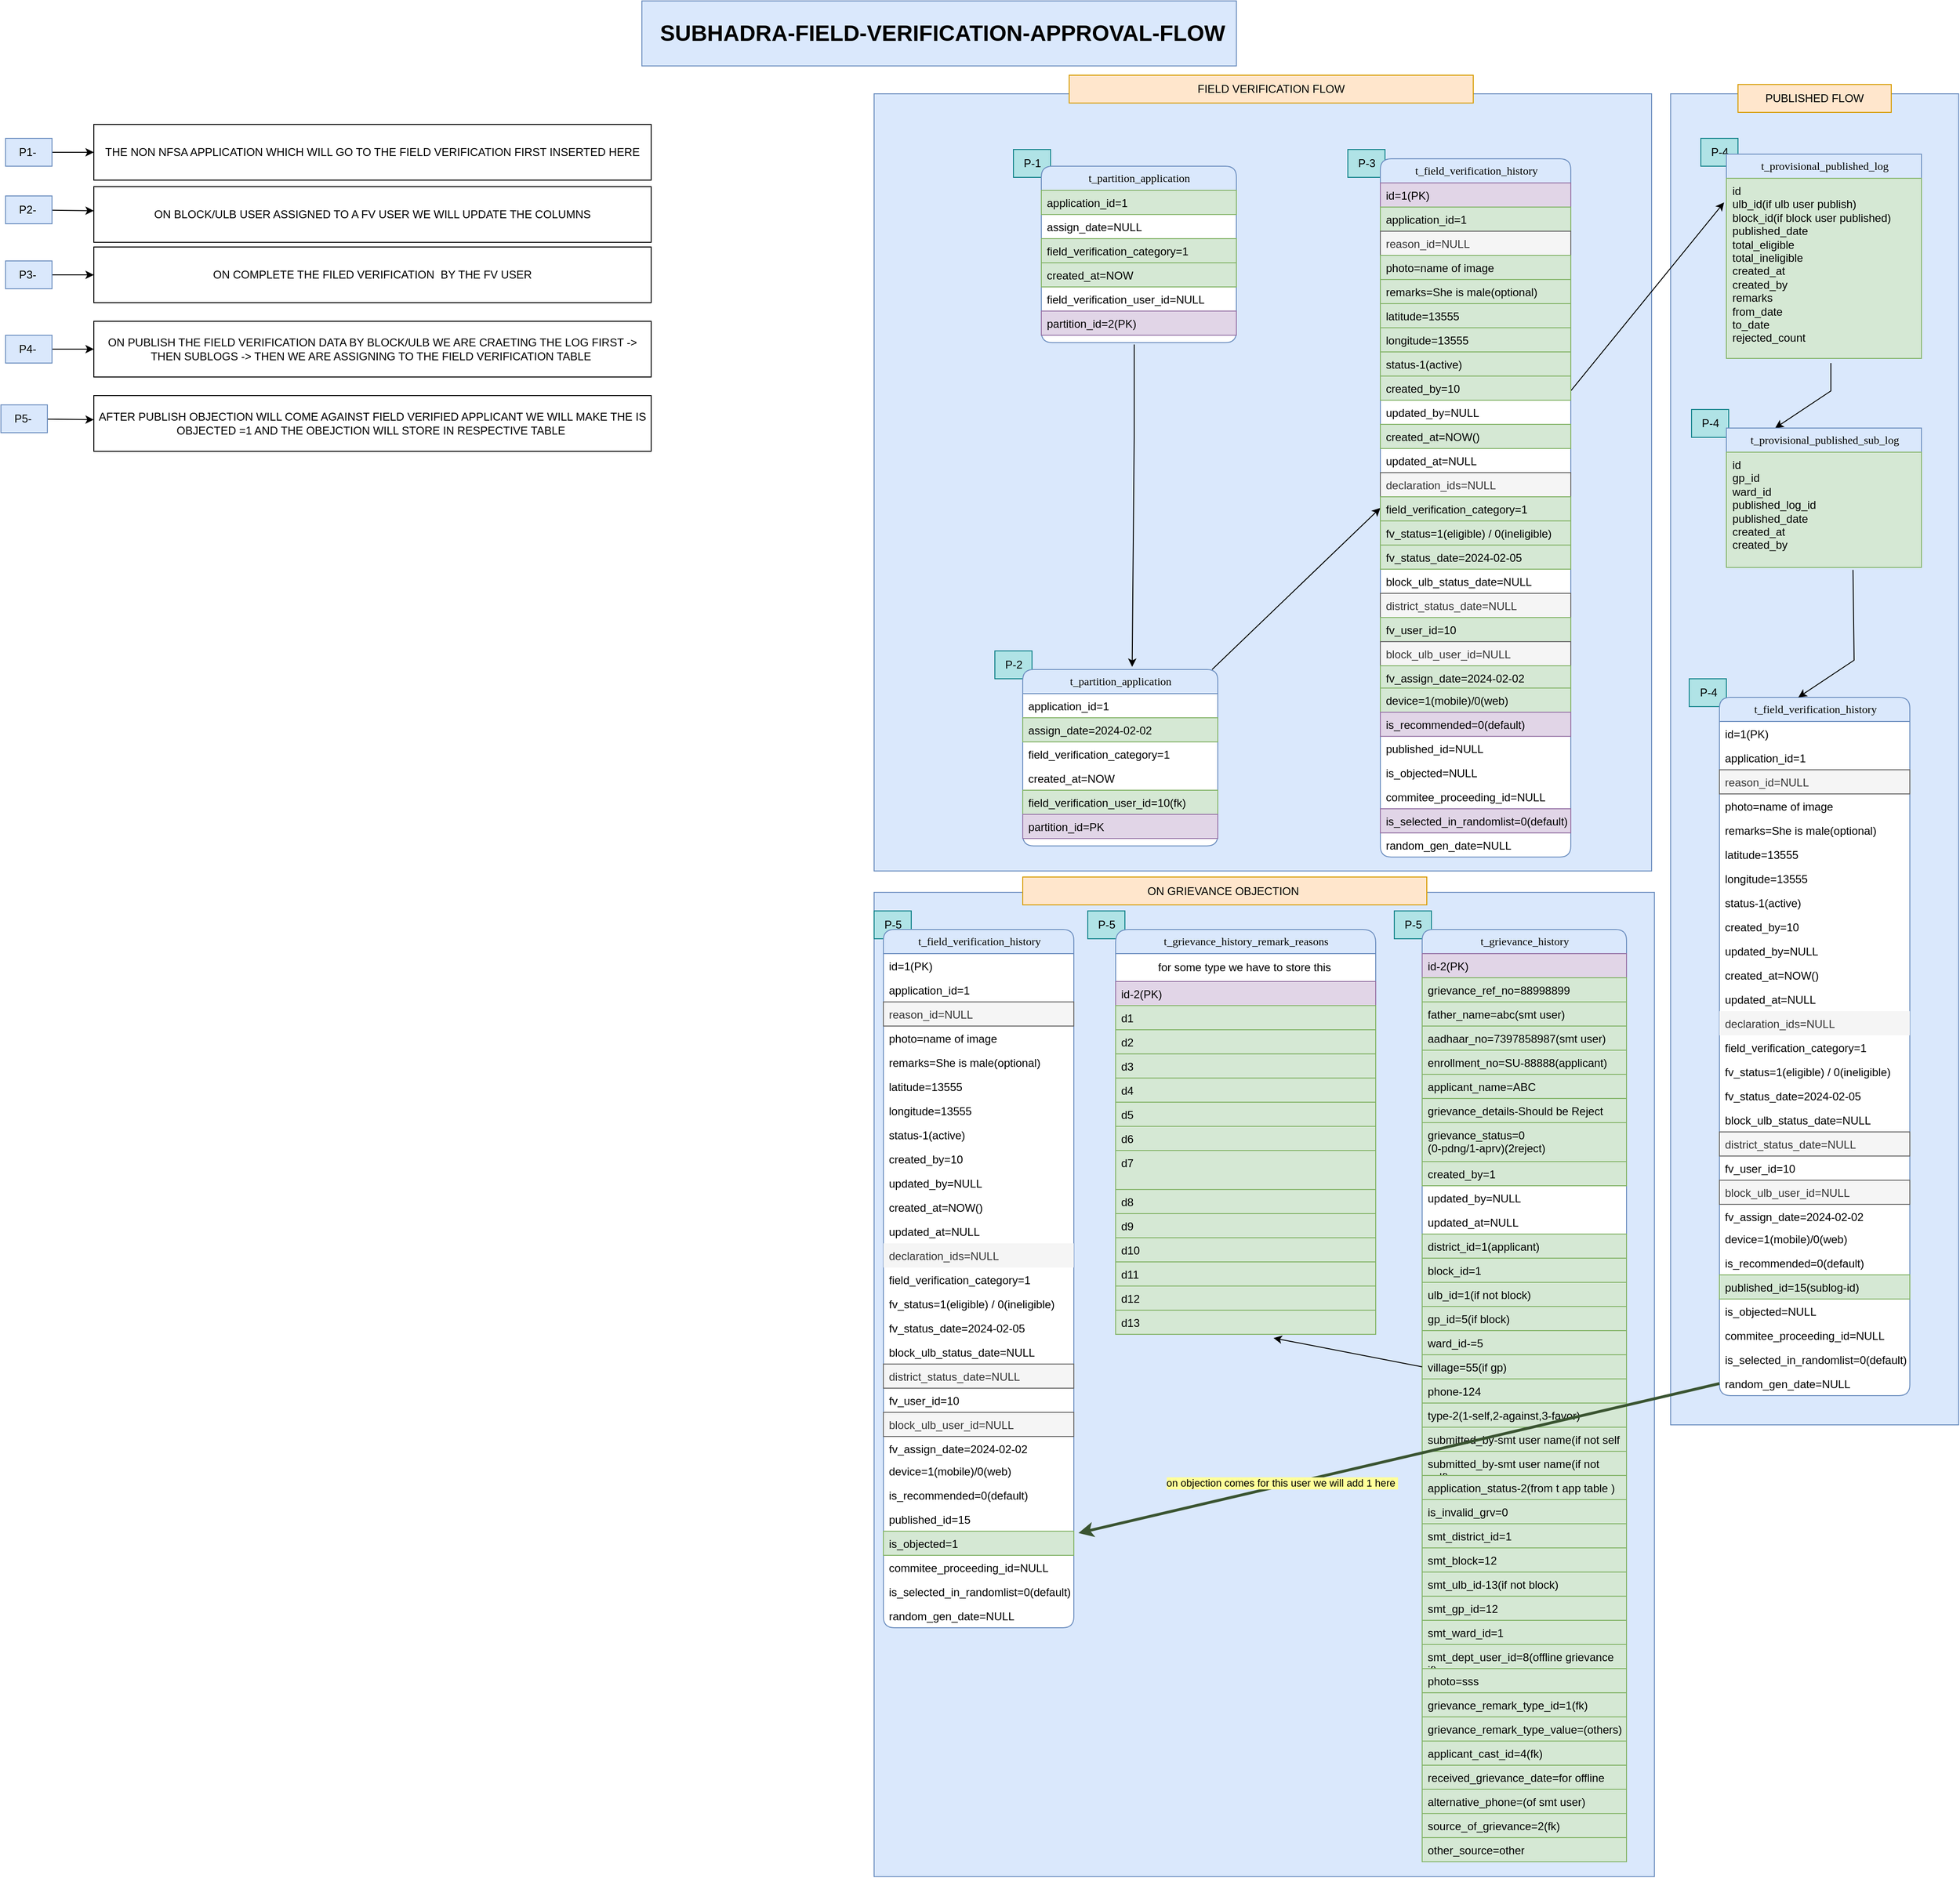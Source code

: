 <mxfile version="26.0.10">
  <diagram name="Page-1" id="5d7acffa-a066-3a61-03fe-96351882024d">
    <mxGraphModel dx="3707" dy="2985" grid="1" gridSize="10" guides="1" tooltips="1" connect="1" arrows="1" fold="1" page="1" pageScale="1" pageWidth="1100" pageHeight="850" background="#ffffff" math="0" shadow="0">
      <root>
        <mxCell id="0" />
        <mxCell id="1" parent="0" />
        <mxCell id="mOaUi8r3s6zJGnczRY0B-346" value="" style="rounded=0;whiteSpace=wrap;html=1;fillColor=#dae8fc;strokeColor=#6c8ebf;" vertex="1" parent="1">
          <mxGeometry x="-100" y="70" width="840" height="1060" as="geometry" />
        </mxCell>
        <mxCell id="mOaUi8r3s6zJGnczRY0B-258" value="" style="rounded=0;whiteSpace=wrap;html=1;fillColor=#dae8fc;strokeColor=#6c8ebf;" vertex="1" parent="1">
          <mxGeometry x="757.5" y="-790" width="310" height="1433.5" as="geometry" />
        </mxCell>
        <mxCell id="mOaUi8r3s6zJGnczRY0B-256" value="" style="whiteSpace=wrap;html=1;aspect=fixed;fillColor=#dae8fc;strokeColor=#6c8ebf;" vertex="1" parent="1">
          <mxGeometry x="-100" y="-790" width="837" height="837" as="geometry" />
        </mxCell>
        <mxCell id="mOaUi8r3s6zJGnczRY0B-241" value="P-5" style="text;html=1;align=center;verticalAlign=middle;resizable=0;points=[];autosize=1;strokeColor=#0e8088;fillColor=#b0e3e6;" vertex="1" parent="1">
          <mxGeometry x="-100" y="90" width="40" height="30" as="geometry" />
        </mxCell>
        <mxCell id="mOaUi8r3s6zJGnczRY0B-238" value="P-4" style="text;html=1;align=center;verticalAlign=middle;resizable=0;points=[];autosize=1;strokeColor=#0e8088;fillColor=#b0e3e6;" vertex="1" parent="1">
          <mxGeometry x="777.5" y="-160" width="40" height="30" as="geometry" />
        </mxCell>
        <mxCell id="mOaUi8r3s6zJGnczRY0B-236" value="P-4" style="text;html=1;align=center;verticalAlign=middle;resizable=0;points=[];autosize=1;strokeColor=#0e8088;fillColor=#b0e3e6;" vertex="1" parent="1">
          <mxGeometry x="780" y="-450" width="40" height="30" as="geometry" />
        </mxCell>
        <mxCell id="mOaUi8r3s6zJGnczRY0B-232" value="P-4" style="text;html=1;align=center;verticalAlign=middle;resizable=0;points=[];autosize=1;strokeColor=#0e8088;fillColor=#b0e3e6;" vertex="1" parent="1">
          <mxGeometry x="790" y="-742" width="40" height="30" as="geometry" />
        </mxCell>
        <mxCell id="mOaUi8r3s6zJGnczRY0B-57" value="P-3" style="text;html=1;align=center;verticalAlign=middle;resizable=0;points=[];autosize=1;strokeColor=#0e8088;fillColor=#b0e3e6;" vertex="1" parent="1">
          <mxGeometry x="410" y="-730" width="40" height="30" as="geometry" />
        </mxCell>
        <mxCell id="mOaUi8r3s6zJGnczRY0B-26" value="P-2" style="text;html=1;align=center;verticalAlign=middle;resizable=0;points=[];autosize=1;strokeColor=#0e8088;fillColor=#b0e3e6;" vertex="1" parent="1">
          <mxGeometry x="30" y="-190" width="40" height="30" as="geometry" />
        </mxCell>
        <mxCell id="mOaUi8r3s6zJGnczRY0B-1" value="&lt;h1&gt;&amp;nbsp;SUBHADRA-FIELD-VERIFICATION-APPROVAL-FLOW&lt;/h1&gt;" style="text;html=1;align=center;verticalAlign=middle;resizable=0;points=[];autosize=1;strokeColor=#6c8ebf;fillColor=#dae8fc;" vertex="1" parent="1">
          <mxGeometry x="-350" y="-890" width="640" height="70" as="geometry" />
        </mxCell>
        <mxCell id="mOaUi8r3s6zJGnczRY0B-12" value="P-1" style="text;html=1;align=center;verticalAlign=middle;resizable=0;points=[];autosize=1;strokeColor=#0e8088;fillColor=#b0e3e6;" vertex="1" parent="1">
          <mxGeometry x="50" y="-730" width="40" height="30" as="geometry" />
        </mxCell>
        <mxCell id="mOaUi8r3s6zJGnczRY0B-18" value="" style="edgeStyle=orthogonalEdgeStyle;rounded=0;orthogonalLoop=1;jettySize=auto;html=1;" edge="1" parent="1" source="mOaUi8r3s6zJGnczRY0B-16" target="mOaUi8r3s6zJGnczRY0B-17">
          <mxGeometry relative="1" as="geometry" />
        </mxCell>
        <mxCell id="mOaUi8r3s6zJGnczRY0B-16" value="P1-&amp;nbsp;" style="text;html=1;align=center;verticalAlign=middle;resizable=0;points=[];autosize=1;strokeColor=#6c8ebf;fillColor=#dae8fc;" vertex="1" parent="1">
          <mxGeometry x="-1035" y="-742" width="50" height="30" as="geometry" />
        </mxCell>
        <mxCell id="mOaUi8r3s6zJGnczRY0B-17" value="THE NON NFSA APPLICATION WHICH WILL GO TO THE FIELD VERIFICATION FIRST INSERTED HERE" style="whiteSpace=wrap;html=1;" vertex="1" parent="1">
          <mxGeometry x="-940" y="-757" width="600" height="60" as="geometry" />
        </mxCell>
        <mxCell id="mOaUi8r3s6zJGnczRY0B-60" value="" style="edgeStyle=none;rounded=0;orthogonalLoop=1;jettySize=auto;html=1;entryX=0;entryY=0.5;entryDx=0;entryDy=0;" edge="1" parent="1" source="mOaUi8r3s6zJGnczRY0B-19" target="mOaUi8r3s6zJGnczRY0B-50">
          <mxGeometry relative="1" as="geometry">
            <mxPoint x="780" y="-615" as="targetPoint" />
          </mxGeometry>
        </mxCell>
        <mxCell id="mOaUi8r3s6zJGnczRY0B-19" value="t_partition_application" style="swimlane;html=1;fontStyle=0;childLayout=stackLayout;horizontal=1;startSize=26;fillColor=#dae8fc;horizontalStack=0;resizeParent=1;resizeLast=0;collapsible=1;marginBottom=0;swimlaneFillColor=#ffffff;align=center;rounded=1;shadow=0;comic=0;labelBackgroundColor=none;strokeWidth=1;fontFamily=Verdana;fontSize=12;strokeColor=#6c8ebf;" vertex="1" parent="1">
          <mxGeometry x="60" y="-170" width="210" height="190" as="geometry">
            <mxRectangle x="445" y="-710" width="180" height="30" as="alternateBounds" />
          </mxGeometry>
        </mxCell>
        <mxCell id="mOaUi8r3s6zJGnczRY0B-32" value="application_id=1" style="text;html=1;strokeColor=none;fillColor=none;spacingLeft=4;spacingRight=4;whiteSpace=wrap;overflow=hidden;rotatable=0;points=[[0,0.5],[1,0.5]];portConstraint=eastwest;" vertex="1" parent="mOaUi8r3s6zJGnczRY0B-19">
          <mxGeometry y="26" width="210" height="26" as="geometry" />
        </mxCell>
        <mxCell id="mOaUi8r3s6zJGnczRY0B-33" value="assign_date=2024-02-02" style="text;html=1;strokeColor=#82b366;fillColor=#d5e8d4;spacingLeft=4;spacingRight=4;whiteSpace=wrap;overflow=hidden;rotatable=0;points=[[0,0.5],[1,0.5]];portConstraint=eastwest;" vertex="1" parent="mOaUi8r3s6zJGnczRY0B-19">
          <mxGeometry y="52" width="210" height="26" as="geometry" />
        </mxCell>
        <mxCell id="mOaUi8r3s6zJGnczRY0B-34" value="field_verification_category=1" style="text;html=1;strokeColor=none;fillColor=none;spacingLeft=4;spacingRight=4;whiteSpace=wrap;overflow=hidden;rotatable=0;points=[[0,0.5],[1,0.5]];portConstraint=eastwest;" vertex="1" parent="mOaUi8r3s6zJGnczRY0B-19">
          <mxGeometry y="78" width="210" height="26" as="geometry" />
        </mxCell>
        <mxCell id="mOaUi8r3s6zJGnczRY0B-35" value="created_at=NOW" style="text;html=1;strokeColor=none;fillColor=none;spacingLeft=4;spacingRight=4;whiteSpace=wrap;overflow=hidden;rotatable=0;points=[[0,0.5],[1,0.5]];portConstraint=eastwest;" vertex="1" parent="mOaUi8r3s6zJGnczRY0B-19">
          <mxGeometry y="104" width="210" height="26" as="geometry" />
        </mxCell>
        <mxCell id="mOaUi8r3s6zJGnczRY0B-36" value="field_verification_user_id=10(fk)" style="text;html=1;strokeColor=#82b366;fillColor=#d5e8d4;spacingLeft=4;spacingRight=4;whiteSpace=wrap;overflow=hidden;rotatable=0;points=[[0,0.5],[1,0.5]];portConstraint=eastwest;" vertex="1" parent="mOaUi8r3s6zJGnczRY0B-19">
          <mxGeometry y="130" width="210" height="26" as="geometry" />
        </mxCell>
        <mxCell id="mOaUi8r3s6zJGnczRY0B-37" value="partition_id=PK" style="text;html=1;strokeColor=#9673a6;fillColor=#e1d5e7;spacingLeft=4;spacingRight=4;whiteSpace=wrap;overflow=hidden;rotatable=0;points=[[0,0.5],[1,0.5]];portConstraint=eastwest;" vertex="1" parent="mOaUi8r3s6zJGnczRY0B-19">
          <mxGeometry y="156" width="210" height="26" as="geometry" />
        </mxCell>
        <mxCell id="mOaUi8r3s6zJGnczRY0B-31" value="" style="edgeStyle=none;rounded=0;orthogonalLoop=1;jettySize=auto;html=1;" edge="1" parent="1" source="mOaUi8r3s6zJGnczRY0B-27" target="mOaUi8r3s6zJGnczRY0B-28">
          <mxGeometry relative="1" as="geometry" />
        </mxCell>
        <mxCell id="mOaUi8r3s6zJGnczRY0B-27" value="P2-&amp;nbsp;" style="text;html=1;align=center;verticalAlign=middle;resizable=0;points=[];autosize=1;strokeColor=#6c8ebf;fillColor=#dae8fc;" vertex="1" parent="1">
          <mxGeometry x="-1035" y="-680" width="50" height="30" as="geometry" />
        </mxCell>
        <mxCell id="mOaUi8r3s6zJGnczRY0B-28" value="ON BLOCK/ULB USER ASSIGNED TO A FV USER WE WILL UPDATE THE COLUMNS" style="whiteSpace=wrap;html=1;" vertex="1" parent="1">
          <mxGeometry x="-940" y="-690" width="600" height="60" as="geometry" />
        </mxCell>
        <mxCell id="mOaUi8r3s6zJGnczRY0B-47" value="" style="edgeStyle=none;rounded=0;orthogonalLoop=1;jettySize=auto;html=1;" edge="1" parent="1" source="mOaUi8r3s6zJGnczRY0B-45" target="mOaUi8r3s6zJGnczRY0B-46">
          <mxGeometry relative="1" as="geometry" />
        </mxCell>
        <mxCell id="mOaUi8r3s6zJGnczRY0B-45" value="P3-&amp;nbsp;" style="text;html=1;align=center;verticalAlign=middle;resizable=0;points=[];autosize=1;strokeColor=#6c8ebf;fillColor=#dae8fc;" vertex="1" parent="1">
          <mxGeometry x="-1035" y="-610" width="50" height="30" as="geometry" />
        </mxCell>
        <mxCell id="mOaUi8r3s6zJGnczRY0B-46" value="ON COMPLETE THE FILED VERIFICATION&amp;nbsp; BY THE FV USER" style="whiteSpace=wrap;html=1;" vertex="1" parent="1">
          <mxGeometry x="-940" y="-625" width="600" height="60" as="geometry" />
        </mxCell>
        <mxCell id="mOaUi8r3s6zJGnczRY0B-245" style="edgeStyle=none;rounded=0;orthogonalLoop=1;jettySize=auto;html=1;entryX=-0.012;entryY=0.134;entryDx=0;entryDy=0;entryPerimeter=0;" edge="1" parent="1" source="mOaUi8r3s6zJGnczRY0B-50" target="mOaUi8r3s6zJGnczRY0B-194">
          <mxGeometry relative="1" as="geometry">
            <mxPoint x="660" y="-780" as="targetPoint" />
          </mxGeometry>
        </mxCell>
        <mxCell id="mOaUi8r3s6zJGnczRY0B-50" value="t_field_verification_history" style="swimlane;html=1;fontStyle=0;childLayout=stackLayout;horizontal=1;startSize=26;fillColor=#dae8fc;horizontalStack=0;resizeParent=1;resizeLast=0;collapsible=1;marginBottom=0;swimlaneFillColor=#ffffff;align=center;rounded=1;shadow=0;comic=0;labelBackgroundColor=none;strokeWidth=1;fontFamily=Verdana;fontSize=12;strokeColor=#6c8ebf;" vertex="1" parent="1">
          <mxGeometry x="445" y="-720" width="205" height="752" as="geometry">
            <mxRectangle x="445" y="-710" width="180" height="30" as="alternateBounds" />
          </mxGeometry>
        </mxCell>
        <mxCell id="mOaUi8r3s6zJGnczRY0B-51" value="id=1(PK)" style="text;html=1;strokeColor=#9673a6;fillColor=#e1d5e7;spacingLeft=4;spacingRight=4;whiteSpace=wrap;overflow=hidden;rotatable=0;points=[[0,0.5],[1,0.5]];portConstraint=eastwest;" vertex="1" parent="mOaUi8r3s6zJGnczRY0B-50">
          <mxGeometry y="26" width="205" height="26" as="geometry" />
        </mxCell>
        <mxCell id="mOaUi8r3s6zJGnczRY0B-65" value="application_id=1&lt;div&gt;&lt;br&gt;&lt;/div&gt;" style="text;html=1;strokeColor=#82b366;fillColor=#d5e8d4;spacingLeft=4;spacingRight=4;whiteSpace=wrap;overflow=hidden;rotatable=0;points=[[0,0.5],[1,0.5]];portConstraint=eastwest;" vertex="1" parent="mOaUi8r3s6zJGnczRY0B-50">
          <mxGeometry y="52" width="205" height="26" as="geometry" />
        </mxCell>
        <mxCell id="mOaUi8r3s6zJGnczRY0B-66" value="&lt;div&gt;reason_id=NULL&lt;/div&gt;" style="text;html=1;spacingLeft=4;spacingRight=4;whiteSpace=wrap;overflow=hidden;rotatable=0;points=[[0,0.5],[1,0.5]];portConstraint=eastwest;fillColor=#f5f5f5;fontColor=#333333;strokeColor=#666666;" vertex="1" parent="mOaUi8r3s6zJGnczRY0B-50">
          <mxGeometry y="78" width="205" height="26" as="geometry" />
        </mxCell>
        <mxCell id="mOaUi8r3s6zJGnczRY0B-68" value="photo=name of image" style="text;html=1;spacingLeft=4;spacingRight=4;whiteSpace=wrap;overflow=hidden;rotatable=0;points=[[0,0.5],[1,0.5]];portConstraint=eastwest;fillColor=#d5e8d4;strokeColor=#82b366;" vertex="1" parent="mOaUi8r3s6zJGnczRY0B-50">
          <mxGeometry y="104" width="205" height="26" as="geometry" />
        </mxCell>
        <mxCell id="mOaUi8r3s6zJGnczRY0B-69" value="remarks=She is male(optional)" style="text;html=1;spacingLeft=4;spacingRight=4;whiteSpace=wrap;overflow=hidden;rotatable=0;points=[[0,0.5],[1,0.5]];portConstraint=eastwest;fillColor=#d5e8d4;strokeColor=#82b366;" vertex="1" parent="mOaUi8r3s6zJGnczRY0B-50">
          <mxGeometry y="130" width="205" height="26" as="geometry" />
        </mxCell>
        <mxCell id="mOaUi8r3s6zJGnczRY0B-70" value="latitude=13555" style="text;html=1;spacingLeft=4;spacingRight=4;whiteSpace=wrap;overflow=hidden;rotatable=0;points=[[0,0.5],[1,0.5]];portConstraint=eastwest;fillColor=#d5e8d4;strokeColor=#82b366;" vertex="1" parent="mOaUi8r3s6zJGnczRY0B-50">
          <mxGeometry y="156" width="205" height="26" as="geometry" />
        </mxCell>
        <mxCell id="mOaUi8r3s6zJGnczRY0B-71" value="longitude=13555" style="text;html=1;spacingLeft=4;spacingRight=4;whiteSpace=wrap;overflow=hidden;rotatable=0;points=[[0,0.5],[1,0.5]];portConstraint=eastwest;fillColor=#d5e8d4;strokeColor=#82b366;" vertex="1" parent="mOaUi8r3s6zJGnczRY0B-50">
          <mxGeometry y="182" width="205" height="26" as="geometry" />
        </mxCell>
        <mxCell id="mOaUi8r3s6zJGnczRY0B-72" value="status-1(active)" style="text;html=1;spacingLeft=4;spacingRight=4;whiteSpace=wrap;overflow=hidden;rotatable=0;points=[[0,0.5],[1,0.5]];portConstraint=eastwest;fillColor=#d5e8d4;strokeColor=#82b366;" vertex="1" parent="mOaUi8r3s6zJGnczRY0B-50">
          <mxGeometry y="208" width="205" height="26" as="geometry" />
        </mxCell>
        <mxCell id="mOaUi8r3s6zJGnczRY0B-73" value="created_by=10" style="text;html=1;spacingLeft=4;spacingRight=4;whiteSpace=wrap;overflow=hidden;rotatable=0;points=[[0,0.5],[1,0.5]];portConstraint=eastwest;fillColor=#d5e8d4;strokeColor=#82b366;" vertex="1" parent="mOaUi8r3s6zJGnczRY0B-50">
          <mxGeometry y="234" width="205" height="26" as="geometry" />
        </mxCell>
        <mxCell id="mOaUi8r3s6zJGnczRY0B-74" value="updated_by=NULL" style="text;html=1;spacingLeft=4;spacingRight=4;whiteSpace=wrap;overflow=hidden;rotatable=0;points=[[0,0.5],[1,0.5]];portConstraint=eastwest;" vertex="1" parent="mOaUi8r3s6zJGnczRY0B-50">
          <mxGeometry y="260" width="205" height="26" as="geometry" />
        </mxCell>
        <mxCell id="mOaUi8r3s6zJGnczRY0B-75" value="created_at=NOW()" style="text;html=1;spacingLeft=4;spacingRight=4;whiteSpace=wrap;overflow=hidden;rotatable=0;points=[[0,0.5],[1,0.5]];portConstraint=eastwest;fillColor=#d5e8d4;strokeColor=#82b366;" vertex="1" parent="mOaUi8r3s6zJGnczRY0B-50">
          <mxGeometry y="286" width="205" height="26" as="geometry" />
        </mxCell>
        <mxCell id="mOaUi8r3s6zJGnczRY0B-76" value="updated_at=NULL" style="text;html=1;spacingLeft=4;spacingRight=4;whiteSpace=wrap;overflow=hidden;rotatable=0;points=[[0,0.5],[1,0.5]];portConstraint=eastwest;" vertex="1" parent="mOaUi8r3s6zJGnczRY0B-50">
          <mxGeometry y="312" width="205" height="26" as="geometry" />
        </mxCell>
        <mxCell id="mOaUi8r3s6zJGnczRY0B-103" value="declaration_ids=NULL" style="text;html=1;spacingLeft=4;spacingRight=4;whiteSpace=wrap;overflow=hidden;rotatable=0;points=[[0,0.5],[1,0.5]];portConstraint=eastwest;fillColor=#f5f5f5;fontColor=#333333;strokeColor=#666666;" vertex="1" parent="mOaUi8r3s6zJGnczRY0B-50">
          <mxGeometry y="338" width="205" height="26" as="geometry" />
        </mxCell>
        <mxCell id="mOaUi8r3s6zJGnczRY0B-104" value="field_verification_category=1" style="text;html=1;spacingLeft=4;spacingRight=4;whiteSpace=wrap;overflow=hidden;rotatable=0;points=[[0,0.5],[1,0.5]];portConstraint=eastwest;fillColor=#d5e8d4;strokeColor=#82b366;" vertex="1" parent="mOaUi8r3s6zJGnczRY0B-50">
          <mxGeometry y="364" width="205" height="26" as="geometry" />
        </mxCell>
        <mxCell id="mOaUi8r3s6zJGnczRY0B-120" value="fv_status=1(eligible) / 0(ineligible)" style="text;html=1;spacingLeft=4;spacingRight=4;whiteSpace=wrap;overflow=hidden;rotatable=0;points=[[0,0.5],[1,0.5]];portConstraint=eastwest;fillColor=#d5e8d4;strokeColor=#82b366;" vertex="1" parent="mOaUi8r3s6zJGnczRY0B-50">
          <mxGeometry y="390" width="205" height="26" as="geometry" />
        </mxCell>
        <mxCell id="mOaUi8r3s6zJGnczRY0B-121" value="fv_status_date=2024-02-05" style="text;html=1;spacingLeft=4;spacingRight=4;whiteSpace=wrap;overflow=hidden;rotatable=0;points=[[0,0.5],[1,0.5]];portConstraint=eastwest;fillColor=#d5e8d4;strokeColor=#82b366;" vertex="1" parent="mOaUi8r3s6zJGnczRY0B-50">
          <mxGeometry y="416" width="205" height="26" as="geometry" />
        </mxCell>
        <mxCell id="mOaUi8r3s6zJGnczRY0B-122" value="block_ulb_status_date=NULL" style="text;html=1;spacingLeft=4;spacingRight=4;whiteSpace=wrap;overflow=hidden;rotatable=0;points=[[0,0.5],[1,0.5]];portConstraint=eastwest;" vertex="1" parent="mOaUi8r3s6zJGnczRY0B-50">
          <mxGeometry y="442" width="205" height="26" as="geometry" />
        </mxCell>
        <mxCell id="mOaUi8r3s6zJGnczRY0B-123" value="district_status_date=NULL" style="text;html=1;spacingLeft=4;spacingRight=4;whiteSpace=wrap;overflow=hidden;rotatable=0;points=[[0,0.5],[1,0.5]];portConstraint=eastwest;fillColor=#f5f5f5;fontColor=#333333;strokeColor=#666666;" vertex="1" parent="mOaUi8r3s6zJGnczRY0B-50">
          <mxGeometry y="468" width="205" height="26" as="geometry" />
        </mxCell>
        <mxCell id="mOaUi8r3s6zJGnczRY0B-124" value="fv_user_id=10" style="text;html=1;spacingLeft=4;spacingRight=4;whiteSpace=wrap;overflow=hidden;rotatable=0;points=[[0,0.5],[1,0.5]];portConstraint=eastwest;fillColor=#d5e8d4;strokeColor=#82b366;" vertex="1" parent="mOaUi8r3s6zJGnczRY0B-50">
          <mxGeometry y="494" width="205" height="26" as="geometry" />
        </mxCell>
        <mxCell id="mOaUi8r3s6zJGnczRY0B-125" value="block_ulb_user_id=NULL" style="text;html=1;spacingLeft=4;spacingRight=4;whiteSpace=wrap;overflow=hidden;rotatable=0;points=[[0,0.5],[1,0.5]];portConstraint=eastwest;fillColor=#f5f5f5;fontColor=#333333;strokeColor=#666666;" vertex="1" parent="mOaUi8r3s6zJGnczRY0B-50">
          <mxGeometry y="520" width="205" height="26" as="geometry" />
        </mxCell>
        <mxCell id="mOaUi8r3s6zJGnczRY0B-126" value="fv_assign_date=2024-02-02" style="text;html=1;spacingLeft=4;spacingRight=4;whiteSpace=wrap;overflow=hidden;rotatable=0;points=[[0,0.5],[1,0.5]];portConstraint=eastwest;fillColor=#d5e8d4;strokeColor=#82b366;" vertex="1" parent="mOaUi8r3s6zJGnczRY0B-50">
          <mxGeometry y="546" width="205" height="24" as="geometry" />
        </mxCell>
        <mxCell id="mOaUi8r3s6zJGnczRY0B-127" value="device=1(mobile)/0(web)" style="text;html=1;spacingLeft=4;spacingRight=4;whiteSpace=wrap;overflow=hidden;rotatable=0;points=[[0,0.5],[1,0.5]];portConstraint=eastwest;fillColor=#d5e8d4;strokeColor=#82b366;" vertex="1" parent="mOaUi8r3s6zJGnczRY0B-50">
          <mxGeometry y="570" width="205" height="26" as="geometry" />
        </mxCell>
        <mxCell id="mOaUi8r3s6zJGnczRY0B-151" value="is_recommended=0(default)" style="text;html=1;spacingLeft=4;spacingRight=4;whiteSpace=wrap;overflow=hidden;rotatable=0;points=[[0,0.5],[1,0.5]];portConstraint=eastwest;fillColor=#e1d5e7;strokeColor=#9673a6;" vertex="1" parent="mOaUi8r3s6zJGnczRY0B-50">
          <mxGeometry y="596" width="205" height="26" as="geometry" />
        </mxCell>
        <mxCell id="mOaUi8r3s6zJGnczRY0B-152" value="published_id=NULL" style="text;html=1;spacingLeft=4;spacingRight=4;whiteSpace=wrap;overflow=hidden;rotatable=0;points=[[0,0.5],[1,0.5]];portConstraint=eastwest;" vertex="1" parent="mOaUi8r3s6zJGnczRY0B-50">
          <mxGeometry y="622" width="205" height="26" as="geometry" />
        </mxCell>
        <mxCell id="mOaUi8r3s6zJGnczRY0B-153" value="is_objected=NULL" style="text;html=1;spacingLeft=4;spacingRight=4;whiteSpace=wrap;overflow=hidden;rotatable=0;points=[[0,0.5],[1,0.5]];portConstraint=eastwest;" vertex="1" parent="mOaUi8r3s6zJGnczRY0B-50">
          <mxGeometry y="648" width="205" height="26" as="geometry" />
        </mxCell>
        <mxCell id="mOaUi8r3s6zJGnczRY0B-155" value="commitee_proceeding_id=NULL" style="text;html=1;spacingLeft=4;spacingRight=4;whiteSpace=wrap;overflow=hidden;rotatable=0;points=[[0,0.5],[1,0.5]];portConstraint=eastwest;" vertex="1" parent="mOaUi8r3s6zJGnczRY0B-50">
          <mxGeometry y="674" width="205" height="26" as="geometry" />
        </mxCell>
        <mxCell id="mOaUi8r3s6zJGnczRY0B-156" value="is_selected_in_randomlist=0(default)" style="text;html=1;spacingLeft=4;spacingRight=4;whiteSpace=wrap;overflow=hidden;rotatable=0;points=[[0,0.5],[1,0.5]];portConstraint=eastwest;fillColor=#e1d5e7;strokeColor=#9673a6;" vertex="1" parent="mOaUi8r3s6zJGnczRY0B-50">
          <mxGeometry y="700" width="205" height="26" as="geometry" />
        </mxCell>
        <mxCell id="mOaUi8r3s6zJGnczRY0B-158" value="random_gen_date=NULL" style="text;html=1;spacingLeft=4;spacingRight=4;whiteSpace=wrap;overflow=hidden;rotatable=0;points=[[0,0.5],[1,0.5]];portConstraint=eastwest;" vertex="1" parent="mOaUi8r3s6zJGnczRY0B-50">
          <mxGeometry y="726" width="205" height="26" as="geometry" />
        </mxCell>
        <mxCell id="mOaUi8r3s6zJGnczRY0B-59" value="" style="shape=waypoint;sketch=0;size=6;pointerEvents=1;points=[];fillColor=#dae8fc;resizable=0;rotatable=0;perimeter=centerPerimeter;snapToPoint=1;fontFamily=Verdana;strokeColor=#6c8ebf;fontStyle=0;startSize=26;swimlaneFillColor=#ffffff;rounded=1;shadow=0;comic=0;labelBackgroundColor=none;strokeWidth=1;" vertex="1" parent="1">
          <mxGeometry x="830" y="-625" width="20" height="20" as="geometry" />
        </mxCell>
        <mxCell id="mOaUi8r3s6zJGnczRY0B-61" value="" style="edgeStyle=none;rounded=0;orthogonalLoop=1;jettySize=auto;html=1;entryX=0.561;entryY=-0.015;entryDx=0;entryDy=0;entryPerimeter=0;" edge="1" parent="1" target="mOaUi8r3s6zJGnczRY0B-19">
          <mxGeometry relative="1" as="geometry">
            <mxPoint x="180" y="-520" as="sourcePoint" />
            <mxPoint x="180" y="-270" as="targetPoint" />
            <Array as="points">
              <mxPoint x="180" y="-420" />
            </Array>
          </mxGeometry>
        </mxCell>
        <mxCell id="mOaUi8r3s6zJGnczRY0B-161" value="" style="edgeStyle=none;rounded=0;orthogonalLoop=1;jettySize=auto;html=1;" edge="1" parent="1" source="mOaUi8r3s6zJGnczRY0B-159" target="mOaUi8r3s6zJGnczRY0B-160">
          <mxGeometry relative="1" as="geometry" />
        </mxCell>
        <mxCell id="mOaUi8r3s6zJGnczRY0B-159" value="P4-&amp;nbsp;" style="text;html=1;align=center;verticalAlign=middle;resizable=0;points=[];autosize=1;strokeColor=#6c8ebf;fillColor=#dae8fc;" vertex="1" parent="1">
          <mxGeometry x="-1035" y="-530" width="50" height="30" as="geometry" />
        </mxCell>
        <mxCell id="mOaUi8r3s6zJGnczRY0B-160" value="ON PUBLISH THE FIELD VERIFICATION DATA BY BLOCK/ULB WE ARE CRAETING THE LOG FIRST -&amp;gt; THEN SUBLOGS -&amp;gt; THEN WE ARE ASSIGNING TO THE FIELD VERIFICATION TABLE&amp;nbsp;" style="whiteSpace=wrap;html=1;" vertex="1" parent="1">
          <mxGeometry x="-940" y="-545" width="600" height="60" as="geometry" />
        </mxCell>
        <mxCell id="mOaUi8r3s6zJGnczRY0B-162" value="t_field_verification_history" style="swimlane;html=1;fontStyle=0;childLayout=stackLayout;horizontal=1;startSize=26;fillColor=#dae8fc;horizontalStack=0;resizeParent=1;resizeLast=0;collapsible=1;marginBottom=0;swimlaneFillColor=#ffffff;align=center;rounded=1;shadow=0;comic=0;labelBackgroundColor=none;strokeWidth=1;fontFamily=Verdana;fontSize=12;strokeColor=#6c8ebf;" vertex="1" parent="1">
          <mxGeometry x="810" y="-140" width="205" height="752" as="geometry">
            <mxRectangle x="445" y="-710" width="180" height="30" as="alternateBounds" />
          </mxGeometry>
        </mxCell>
        <mxCell id="mOaUi8r3s6zJGnczRY0B-163" value="id=1(PK)" style="text;html=1;spacingLeft=4;spacingRight=4;whiteSpace=wrap;overflow=hidden;rotatable=0;points=[[0,0.5],[1,0.5]];portConstraint=eastwest;" vertex="1" parent="mOaUi8r3s6zJGnczRY0B-162">
          <mxGeometry y="26" width="205" height="26" as="geometry" />
        </mxCell>
        <mxCell id="mOaUi8r3s6zJGnczRY0B-164" value="application_id=1&lt;div&gt;&lt;br&gt;&lt;/div&gt;" style="text;html=1;spacingLeft=4;spacingRight=4;whiteSpace=wrap;overflow=hidden;rotatable=0;points=[[0,0.5],[1,0.5]];portConstraint=eastwest;" vertex="1" parent="mOaUi8r3s6zJGnczRY0B-162">
          <mxGeometry y="52" width="205" height="26" as="geometry" />
        </mxCell>
        <mxCell id="mOaUi8r3s6zJGnczRY0B-165" value="&lt;div&gt;reason_id=NULL&lt;/div&gt;" style="text;html=1;spacingLeft=4;spacingRight=4;whiteSpace=wrap;overflow=hidden;rotatable=0;points=[[0,0.5],[1,0.5]];portConstraint=eastwest;fillColor=#f5f5f5;fontColor=#333333;strokeColor=#666666;" vertex="1" parent="mOaUi8r3s6zJGnczRY0B-162">
          <mxGeometry y="78" width="205" height="26" as="geometry" />
        </mxCell>
        <mxCell id="mOaUi8r3s6zJGnczRY0B-166" value="photo=name of image" style="text;html=1;spacingLeft=4;spacingRight=4;whiteSpace=wrap;overflow=hidden;rotatable=0;points=[[0,0.5],[1,0.5]];portConstraint=eastwest;" vertex="1" parent="mOaUi8r3s6zJGnczRY0B-162">
          <mxGeometry y="104" width="205" height="26" as="geometry" />
        </mxCell>
        <mxCell id="mOaUi8r3s6zJGnczRY0B-167" value="remarks=She is male(optional)" style="text;html=1;spacingLeft=4;spacingRight=4;whiteSpace=wrap;overflow=hidden;rotatable=0;points=[[0,0.5],[1,0.5]];portConstraint=eastwest;" vertex="1" parent="mOaUi8r3s6zJGnczRY0B-162">
          <mxGeometry y="130" width="205" height="26" as="geometry" />
        </mxCell>
        <mxCell id="mOaUi8r3s6zJGnczRY0B-168" value="latitude=13555" style="text;html=1;spacingLeft=4;spacingRight=4;whiteSpace=wrap;overflow=hidden;rotatable=0;points=[[0,0.5],[1,0.5]];portConstraint=eastwest;" vertex="1" parent="mOaUi8r3s6zJGnczRY0B-162">
          <mxGeometry y="156" width="205" height="26" as="geometry" />
        </mxCell>
        <mxCell id="mOaUi8r3s6zJGnczRY0B-169" value="longitude=13555" style="text;html=1;spacingLeft=4;spacingRight=4;whiteSpace=wrap;overflow=hidden;rotatable=0;points=[[0,0.5],[1,0.5]];portConstraint=eastwest;" vertex="1" parent="mOaUi8r3s6zJGnczRY0B-162">
          <mxGeometry y="182" width="205" height="26" as="geometry" />
        </mxCell>
        <mxCell id="mOaUi8r3s6zJGnczRY0B-170" value="status-1(active)" style="text;html=1;spacingLeft=4;spacingRight=4;whiteSpace=wrap;overflow=hidden;rotatable=0;points=[[0,0.5],[1,0.5]];portConstraint=eastwest;" vertex="1" parent="mOaUi8r3s6zJGnczRY0B-162">
          <mxGeometry y="208" width="205" height="26" as="geometry" />
        </mxCell>
        <mxCell id="mOaUi8r3s6zJGnczRY0B-171" value="created_by=10" style="text;html=1;spacingLeft=4;spacingRight=4;whiteSpace=wrap;overflow=hidden;rotatable=0;points=[[0,0.5],[1,0.5]];portConstraint=eastwest;" vertex="1" parent="mOaUi8r3s6zJGnczRY0B-162">
          <mxGeometry y="234" width="205" height="26" as="geometry" />
        </mxCell>
        <mxCell id="mOaUi8r3s6zJGnczRY0B-172" value="updated_by=NULL" style="text;html=1;spacingLeft=4;spacingRight=4;whiteSpace=wrap;overflow=hidden;rotatable=0;points=[[0,0.5],[1,0.5]];portConstraint=eastwest;" vertex="1" parent="mOaUi8r3s6zJGnczRY0B-162">
          <mxGeometry y="260" width="205" height="26" as="geometry" />
        </mxCell>
        <mxCell id="mOaUi8r3s6zJGnczRY0B-173" value="created_at=NOW()" style="text;html=1;spacingLeft=4;spacingRight=4;whiteSpace=wrap;overflow=hidden;rotatable=0;points=[[0,0.5],[1,0.5]];portConstraint=eastwest;" vertex="1" parent="mOaUi8r3s6zJGnczRY0B-162">
          <mxGeometry y="286" width="205" height="26" as="geometry" />
        </mxCell>
        <mxCell id="mOaUi8r3s6zJGnczRY0B-174" value="updated_at=NULL" style="text;html=1;spacingLeft=4;spacingRight=4;whiteSpace=wrap;overflow=hidden;rotatable=0;points=[[0,0.5],[1,0.5]];portConstraint=eastwest;" vertex="1" parent="mOaUi8r3s6zJGnczRY0B-162">
          <mxGeometry y="312" width="205" height="26" as="geometry" />
        </mxCell>
        <mxCell id="mOaUi8r3s6zJGnczRY0B-175" value="declaration_ids=NULL" style="text;html=1;spacingLeft=4;spacingRight=4;whiteSpace=wrap;overflow=hidden;rotatable=0;points=[[0,0.5],[1,0.5]];portConstraint=eastwest;fillColor=#f5f5f5;fontColor=#333333;" vertex="1" parent="mOaUi8r3s6zJGnczRY0B-162">
          <mxGeometry y="338" width="205" height="26" as="geometry" />
        </mxCell>
        <mxCell id="mOaUi8r3s6zJGnczRY0B-176" value="field_verification_category=1" style="text;html=1;spacingLeft=4;spacingRight=4;whiteSpace=wrap;overflow=hidden;rotatable=0;points=[[0,0.5],[1,0.5]];portConstraint=eastwest;" vertex="1" parent="mOaUi8r3s6zJGnczRY0B-162">
          <mxGeometry y="364" width="205" height="26" as="geometry" />
        </mxCell>
        <mxCell id="mOaUi8r3s6zJGnczRY0B-177" value="fv_status=1(eligible) / 0(ineligible)" style="text;html=1;spacingLeft=4;spacingRight=4;whiteSpace=wrap;overflow=hidden;rotatable=0;points=[[0,0.5],[1,0.5]];portConstraint=eastwest;" vertex="1" parent="mOaUi8r3s6zJGnczRY0B-162">
          <mxGeometry y="390" width="205" height="26" as="geometry" />
        </mxCell>
        <mxCell id="mOaUi8r3s6zJGnczRY0B-178" value="fv_status_date=2024-02-05" style="text;html=1;spacingLeft=4;spacingRight=4;whiteSpace=wrap;overflow=hidden;rotatable=0;points=[[0,0.5],[1,0.5]];portConstraint=eastwest;" vertex="1" parent="mOaUi8r3s6zJGnczRY0B-162">
          <mxGeometry y="416" width="205" height="26" as="geometry" />
        </mxCell>
        <mxCell id="mOaUi8r3s6zJGnczRY0B-179" value="block_ulb_status_date=NULL" style="text;html=1;spacingLeft=4;spacingRight=4;whiteSpace=wrap;overflow=hidden;rotatable=0;points=[[0,0.5],[1,0.5]];portConstraint=eastwest;" vertex="1" parent="mOaUi8r3s6zJGnczRY0B-162">
          <mxGeometry y="442" width="205" height="26" as="geometry" />
        </mxCell>
        <mxCell id="mOaUi8r3s6zJGnczRY0B-180" value="district_status_date=NULL" style="text;html=1;spacingLeft=4;spacingRight=4;whiteSpace=wrap;overflow=hidden;rotatable=0;points=[[0,0.5],[1,0.5]];portConstraint=eastwest;fillColor=#f5f5f5;fontColor=#333333;strokeColor=#666666;" vertex="1" parent="mOaUi8r3s6zJGnczRY0B-162">
          <mxGeometry y="468" width="205" height="26" as="geometry" />
        </mxCell>
        <mxCell id="mOaUi8r3s6zJGnczRY0B-181" value="fv_user_id=10" style="text;html=1;spacingLeft=4;spacingRight=4;whiteSpace=wrap;overflow=hidden;rotatable=0;points=[[0,0.5],[1,0.5]];portConstraint=eastwest;" vertex="1" parent="mOaUi8r3s6zJGnczRY0B-162">
          <mxGeometry y="494" width="205" height="26" as="geometry" />
        </mxCell>
        <mxCell id="mOaUi8r3s6zJGnczRY0B-182" value="block_ulb_user_id=NULL" style="text;html=1;spacingLeft=4;spacingRight=4;whiteSpace=wrap;overflow=hidden;rotatable=0;points=[[0,0.5],[1,0.5]];portConstraint=eastwest;fillColor=#f5f5f5;fontColor=#333333;strokeColor=#666666;" vertex="1" parent="mOaUi8r3s6zJGnczRY0B-162">
          <mxGeometry y="520" width="205" height="26" as="geometry" />
        </mxCell>
        <mxCell id="mOaUi8r3s6zJGnczRY0B-183" value="fv_assign_date=2024-02-02" style="text;html=1;spacingLeft=4;spacingRight=4;whiteSpace=wrap;overflow=hidden;rotatable=0;points=[[0,0.5],[1,0.5]];portConstraint=eastwest;" vertex="1" parent="mOaUi8r3s6zJGnczRY0B-162">
          <mxGeometry y="546" width="205" height="24" as="geometry" />
        </mxCell>
        <mxCell id="mOaUi8r3s6zJGnczRY0B-184" value="device=1(mobile)/0(web)" style="text;html=1;spacingLeft=4;spacingRight=4;whiteSpace=wrap;overflow=hidden;rotatable=0;points=[[0,0.5],[1,0.5]];portConstraint=eastwest;" vertex="1" parent="mOaUi8r3s6zJGnczRY0B-162">
          <mxGeometry y="570" width="205" height="26" as="geometry" />
        </mxCell>
        <mxCell id="mOaUi8r3s6zJGnczRY0B-185" value="is_recommended=0(default)" style="text;html=1;spacingLeft=4;spacingRight=4;whiteSpace=wrap;overflow=hidden;rotatable=0;points=[[0,0.5],[1,0.5]];portConstraint=eastwest;" vertex="1" parent="mOaUi8r3s6zJGnczRY0B-162">
          <mxGeometry y="596" width="205" height="26" as="geometry" />
        </mxCell>
        <mxCell id="mOaUi8r3s6zJGnczRY0B-186" value="published_id=15(sublog-id)" style="text;html=1;spacingLeft=4;spacingRight=4;whiteSpace=wrap;overflow=hidden;rotatable=0;points=[[0,0.5],[1,0.5]];portConstraint=eastwest;fillColor=#d5e8d4;strokeColor=#82b366;" vertex="1" parent="mOaUi8r3s6zJGnczRY0B-162">
          <mxGeometry y="622" width="205" height="26" as="geometry" />
        </mxCell>
        <mxCell id="mOaUi8r3s6zJGnczRY0B-187" value="is_objected=NULL" style="text;html=1;spacingLeft=4;spacingRight=4;whiteSpace=wrap;overflow=hidden;rotatable=0;points=[[0,0.5],[1,0.5]];portConstraint=eastwest;" vertex="1" parent="mOaUi8r3s6zJGnczRY0B-162">
          <mxGeometry y="648" width="205" height="26" as="geometry" />
        </mxCell>
        <mxCell id="mOaUi8r3s6zJGnczRY0B-188" value="commitee_proceeding_id=NULL" style="text;html=1;spacingLeft=4;spacingRight=4;whiteSpace=wrap;overflow=hidden;rotatable=0;points=[[0,0.5],[1,0.5]];portConstraint=eastwest;" vertex="1" parent="mOaUi8r3s6zJGnczRY0B-162">
          <mxGeometry y="674" width="205" height="26" as="geometry" />
        </mxCell>
        <mxCell id="mOaUi8r3s6zJGnczRY0B-189" value="is_selected_in_randomlist=0(default)" style="text;html=1;spacingLeft=4;spacingRight=4;whiteSpace=wrap;overflow=hidden;rotatable=0;points=[[0,0.5],[1,0.5]];portConstraint=eastwest;" vertex="1" parent="mOaUi8r3s6zJGnczRY0B-162">
          <mxGeometry y="700" width="205" height="26" as="geometry" />
        </mxCell>
        <mxCell id="mOaUi8r3s6zJGnczRY0B-190" value="random_gen_date=NULL" style="text;html=1;spacingLeft=4;spacingRight=4;whiteSpace=wrap;overflow=hidden;rotatable=0;points=[[0,0.5],[1,0.5]];portConstraint=eastwest;" vertex="1" parent="mOaUi8r3s6zJGnczRY0B-162">
          <mxGeometry y="726" width="205" height="26" as="geometry" />
        </mxCell>
        <mxCell id="mOaUi8r3s6zJGnczRY0B-193" value="t_provisional_published_log" style="swimlane;html=1;fontStyle=0;childLayout=stackLayout;horizontal=1;startSize=26;fillColor=#dae8fc;horizontalStack=0;resizeParent=1;resizeLast=0;collapsible=1;marginBottom=0;swimlaneFillColor=#ffffff;align=center;rounded=1;shadow=0;comic=0;labelBackgroundColor=none;strokeWidth=1;fontFamily=Verdana;fontSize=12;strokeColor=#6c8ebf;arcSize=0;" vertex="1" parent="1">
          <mxGeometry x="817.5" y="-725" width="210" height="220" as="geometry" />
        </mxCell>
        <mxCell id="mOaUi8r3s6zJGnczRY0B-194" value="&lt;div&gt;id&lt;/div&gt;&lt;div&gt;ulb_id(if ulb user publish)&lt;/div&gt;&lt;div&gt;block_id(if block user published)&lt;/div&gt;&lt;div&gt;published_date&lt;/div&gt;&lt;div&gt;total_eligible&lt;/div&gt;&lt;div&gt;total_ineligible&lt;/div&gt;&lt;div&gt;created_at&lt;/div&gt;&lt;div&gt;created_by&lt;/div&gt;&lt;div&gt;remarks&lt;/div&gt;&lt;div&gt;from_date&lt;/div&gt;&lt;div&gt;to_date&lt;/div&gt;&lt;div&gt;rejected_count&lt;/div&gt;" style="text;html=1;strokeColor=#82b366;fillColor=#d5e8d4;spacingLeft=4;spacingRight=4;whiteSpace=wrap;overflow=hidden;rotatable=0;points=[[0,0.5],[1,0.5]];portConstraint=eastwest;" vertex="1" parent="mOaUi8r3s6zJGnczRY0B-193">
          <mxGeometry y="26" width="210" height="194" as="geometry" />
        </mxCell>
        <mxCell id="mOaUi8r3s6zJGnczRY0B-202" value="" style="edgeStyle=none;rounded=0;orthogonalLoop=1;jettySize=auto;html=1;" edge="1" parent="1">
          <mxGeometry relative="1" as="geometry">
            <mxPoint x="930" y="-500" as="sourcePoint" />
            <mxPoint x="870" y="-430" as="targetPoint" />
            <Array as="points">
              <mxPoint x="930" y="-470" />
            </Array>
          </mxGeometry>
        </mxCell>
        <mxCell id="mOaUi8r3s6zJGnczRY0B-203" value="t_field_verification_history" style="swimlane;html=1;fontStyle=0;childLayout=stackLayout;horizontal=1;startSize=26;fillColor=#dae8fc;horizontalStack=0;resizeParent=1;resizeLast=0;collapsible=1;marginBottom=0;swimlaneFillColor=#ffffff;align=center;rounded=1;shadow=0;comic=0;labelBackgroundColor=none;strokeWidth=1;fontFamily=Verdana;fontSize=12;strokeColor=#6c8ebf;" vertex="1" parent="1">
          <mxGeometry x="-90" y="110" width="205" height="752" as="geometry">
            <mxRectangle x="445" y="-710" width="180" height="30" as="alternateBounds" />
          </mxGeometry>
        </mxCell>
        <mxCell id="mOaUi8r3s6zJGnczRY0B-204" value="id=1(PK)" style="text;html=1;spacingLeft=4;spacingRight=4;whiteSpace=wrap;overflow=hidden;rotatable=0;points=[[0,0.5],[1,0.5]];portConstraint=eastwest;" vertex="1" parent="mOaUi8r3s6zJGnczRY0B-203">
          <mxGeometry y="26" width="205" height="26" as="geometry" />
        </mxCell>
        <mxCell id="mOaUi8r3s6zJGnczRY0B-205" value="application_id=1&lt;div&gt;&lt;br&gt;&lt;/div&gt;" style="text;html=1;spacingLeft=4;spacingRight=4;whiteSpace=wrap;overflow=hidden;rotatable=0;points=[[0,0.5],[1,0.5]];portConstraint=eastwest;" vertex="1" parent="mOaUi8r3s6zJGnczRY0B-203">
          <mxGeometry y="52" width="205" height="26" as="geometry" />
        </mxCell>
        <mxCell id="mOaUi8r3s6zJGnczRY0B-206" value="&lt;div&gt;reason_id=NULL&lt;/div&gt;" style="text;html=1;spacingLeft=4;spacingRight=4;whiteSpace=wrap;overflow=hidden;rotatable=0;points=[[0,0.5],[1,0.5]];portConstraint=eastwest;fillColor=#f5f5f5;fontColor=#333333;strokeColor=#666666;" vertex="1" parent="mOaUi8r3s6zJGnczRY0B-203">
          <mxGeometry y="78" width="205" height="26" as="geometry" />
        </mxCell>
        <mxCell id="mOaUi8r3s6zJGnczRY0B-207" value="photo=name of image" style="text;html=1;spacingLeft=4;spacingRight=4;whiteSpace=wrap;overflow=hidden;rotatable=0;points=[[0,0.5],[1,0.5]];portConstraint=eastwest;" vertex="1" parent="mOaUi8r3s6zJGnczRY0B-203">
          <mxGeometry y="104" width="205" height="26" as="geometry" />
        </mxCell>
        <mxCell id="mOaUi8r3s6zJGnczRY0B-208" value="remarks=She is male(optional)" style="text;html=1;spacingLeft=4;spacingRight=4;whiteSpace=wrap;overflow=hidden;rotatable=0;points=[[0,0.5],[1,0.5]];portConstraint=eastwest;" vertex="1" parent="mOaUi8r3s6zJGnczRY0B-203">
          <mxGeometry y="130" width="205" height="26" as="geometry" />
        </mxCell>
        <mxCell id="mOaUi8r3s6zJGnczRY0B-209" value="latitude=13555" style="text;html=1;spacingLeft=4;spacingRight=4;whiteSpace=wrap;overflow=hidden;rotatable=0;points=[[0,0.5],[1,0.5]];portConstraint=eastwest;" vertex="1" parent="mOaUi8r3s6zJGnczRY0B-203">
          <mxGeometry y="156" width="205" height="26" as="geometry" />
        </mxCell>
        <mxCell id="mOaUi8r3s6zJGnczRY0B-210" value="longitude=13555" style="text;html=1;spacingLeft=4;spacingRight=4;whiteSpace=wrap;overflow=hidden;rotatable=0;points=[[0,0.5],[1,0.5]];portConstraint=eastwest;" vertex="1" parent="mOaUi8r3s6zJGnczRY0B-203">
          <mxGeometry y="182" width="205" height="26" as="geometry" />
        </mxCell>
        <mxCell id="mOaUi8r3s6zJGnczRY0B-211" value="status-1(active)" style="text;html=1;spacingLeft=4;spacingRight=4;whiteSpace=wrap;overflow=hidden;rotatable=0;points=[[0,0.5],[1,0.5]];portConstraint=eastwest;" vertex="1" parent="mOaUi8r3s6zJGnczRY0B-203">
          <mxGeometry y="208" width="205" height="26" as="geometry" />
        </mxCell>
        <mxCell id="mOaUi8r3s6zJGnczRY0B-212" value="created_by=10" style="text;html=1;spacingLeft=4;spacingRight=4;whiteSpace=wrap;overflow=hidden;rotatable=0;points=[[0,0.5],[1,0.5]];portConstraint=eastwest;" vertex="1" parent="mOaUi8r3s6zJGnczRY0B-203">
          <mxGeometry y="234" width="205" height="26" as="geometry" />
        </mxCell>
        <mxCell id="mOaUi8r3s6zJGnczRY0B-213" value="updated_by=NULL" style="text;html=1;spacingLeft=4;spacingRight=4;whiteSpace=wrap;overflow=hidden;rotatable=0;points=[[0,0.5],[1,0.5]];portConstraint=eastwest;" vertex="1" parent="mOaUi8r3s6zJGnczRY0B-203">
          <mxGeometry y="260" width="205" height="26" as="geometry" />
        </mxCell>
        <mxCell id="mOaUi8r3s6zJGnczRY0B-214" value="created_at=NOW()" style="text;html=1;spacingLeft=4;spacingRight=4;whiteSpace=wrap;overflow=hidden;rotatable=0;points=[[0,0.5],[1,0.5]];portConstraint=eastwest;" vertex="1" parent="mOaUi8r3s6zJGnczRY0B-203">
          <mxGeometry y="286" width="205" height="26" as="geometry" />
        </mxCell>
        <mxCell id="mOaUi8r3s6zJGnczRY0B-215" value="updated_at=NULL" style="text;html=1;spacingLeft=4;spacingRight=4;whiteSpace=wrap;overflow=hidden;rotatable=0;points=[[0,0.5],[1,0.5]];portConstraint=eastwest;" vertex="1" parent="mOaUi8r3s6zJGnczRY0B-203">
          <mxGeometry y="312" width="205" height="26" as="geometry" />
        </mxCell>
        <mxCell id="mOaUi8r3s6zJGnczRY0B-216" value="declaration_ids=NULL" style="text;html=1;spacingLeft=4;spacingRight=4;whiteSpace=wrap;overflow=hidden;rotatable=0;points=[[0,0.5],[1,0.5]];portConstraint=eastwest;fillColor=#f5f5f5;fontColor=#333333;" vertex="1" parent="mOaUi8r3s6zJGnczRY0B-203">
          <mxGeometry y="338" width="205" height="26" as="geometry" />
        </mxCell>
        <mxCell id="mOaUi8r3s6zJGnczRY0B-217" value="field_verification_category=1" style="text;html=1;spacingLeft=4;spacingRight=4;whiteSpace=wrap;overflow=hidden;rotatable=0;points=[[0,0.5],[1,0.5]];portConstraint=eastwest;" vertex="1" parent="mOaUi8r3s6zJGnczRY0B-203">
          <mxGeometry y="364" width="205" height="26" as="geometry" />
        </mxCell>
        <mxCell id="mOaUi8r3s6zJGnczRY0B-218" value="fv_status=1(eligible) / 0(ineligible)" style="text;html=1;spacingLeft=4;spacingRight=4;whiteSpace=wrap;overflow=hidden;rotatable=0;points=[[0,0.5],[1,0.5]];portConstraint=eastwest;" vertex="1" parent="mOaUi8r3s6zJGnczRY0B-203">
          <mxGeometry y="390" width="205" height="26" as="geometry" />
        </mxCell>
        <mxCell id="mOaUi8r3s6zJGnczRY0B-219" value="fv_status_date=2024-02-05" style="text;html=1;spacingLeft=4;spacingRight=4;whiteSpace=wrap;overflow=hidden;rotatable=0;points=[[0,0.5],[1,0.5]];portConstraint=eastwest;" vertex="1" parent="mOaUi8r3s6zJGnczRY0B-203">
          <mxGeometry y="416" width="205" height="26" as="geometry" />
        </mxCell>
        <mxCell id="mOaUi8r3s6zJGnczRY0B-220" value="block_ulb_status_date=NULL" style="text;html=1;spacingLeft=4;spacingRight=4;whiteSpace=wrap;overflow=hidden;rotatable=0;points=[[0,0.5],[1,0.5]];portConstraint=eastwest;" vertex="1" parent="mOaUi8r3s6zJGnczRY0B-203">
          <mxGeometry y="442" width="205" height="26" as="geometry" />
        </mxCell>
        <mxCell id="mOaUi8r3s6zJGnczRY0B-221" value="district_status_date=NULL" style="text;html=1;spacingLeft=4;spacingRight=4;whiteSpace=wrap;overflow=hidden;rotatable=0;points=[[0,0.5],[1,0.5]];portConstraint=eastwest;fillColor=#f5f5f5;fontColor=#333333;strokeColor=#666666;" vertex="1" parent="mOaUi8r3s6zJGnczRY0B-203">
          <mxGeometry y="468" width="205" height="26" as="geometry" />
        </mxCell>
        <mxCell id="mOaUi8r3s6zJGnczRY0B-222" value="fv_user_id=10" style="text;html=1;spacingLeft=4;spacingRight=4;whiteSpace=wrap;overflow=hidden;rotatable=0;points=[[0,0.5],[1,0.5]];portConstraint=eastwest;" vertex="1" parent="mOaUi8r3s6zJGnczRY0B-203">
          <mxGeometry y="494" width="205" height="26" as="geometry" />
        </mxCell>
        <mxCell id="mOaUi8r3s6zJGnczRY0B-223" value="block_ulb_user_id=NULL" style="text;html=1;spacingLeft=4;spacingRight=4;whiteSpace=wrap;overflow=hidden;rotatable=0;points=[[0,0.5],[1,0.5]];portConstraint=eastwest;fillColor=#f5f5f5;fontColor=#333333;strokeColor=#666666;" vertex="1" parent="mOaUi8r3s6zJGnczRY0B-203">
          <mxGeometry y="520" width="205" height="26" as="geometry" />
        </mxCell>
        <mxCell id="mOaUi8r3s6zJGnczRY0B-224" value="fv_assign_date=2024-02-02" style="text;html=1;spacingLeft=4;spacingRight=4;whiteSpace=wrap;overflow=hidden;rotatable=0;points=[[0,0.5],[1,0.5]];portConstraint=eastwest;" vertex="1" parent="mOaUi8r3s6zJGnczRY0B-203">
          <mxGeometry y="546" width="205" height="24" as="geometry" />
        </mxCell>
        <mxCell id="mOaUi8r3s6zJGnczRY0B-225" value="device=1(mobile)/0(web)" style="text;html=1;spacingLeft=4;spacingRight=4;whiteSpace=wrap;overflow=hidden;rotatable=0;points=[[0,0.5],[1,0.5]];portConstraint=eastwest;" vertex="1" parent="mOaUi8r3s6zJGnczRY0B-203">
          <mxGeometry y="570" width="205" height="26" as="geometry" />
        </mxCell>
        <mxCell id="mOaUi8r3s6zJGnczRY0B-226" value="is_recommended=0(default)" style="text;html=1;spacingLeft=4;spacingRight=4;whiteSpace=wrap;overflow=hidden;rotatable=0;points=[[0,0.5],[1,0.5]];portConstraint=eastwest;" vertex="1" parent="mOaUi8r3s6zJGnczRY0B-203">
          <mxGeometry y="596" width="205" height="26" as="geometry" />
        </mxCell>
        <mxCell id="mOaUi8r3s6zJGnczRY0B-227" value="published_id=15" style="text;html=1;spacingLeft=4;spacingRight=4;whiteSpace=wrap;overflow=hidden;rotatable=0;points=[[0,0.5],[1,0.5]];portConstraint=eastwest;" vertex="1" parent="mOaUi8r3s6zJGnczRY0B-203">
          <mxGeometry y="622" width="205" height="26" as="geometry" />
        </mxCell>
        <mxCell id="mOaUi8r3s6zJGnczRY0B-228" value="is_objected=1" style="text;html=1;spacingLeft=4;spacingRight=4;whiteSpace=wrap;overflow=hidden;rotatable=0;points=[[0,0.5],[1,0.5]];portConstraint=eastwest;fillColor=#d5e8d4;strokeColor=#82b366;" vertex="1" parent="mOaUi8r3s6zJGnczRY0B-203">
          <mxGeometry y="648" width="205" height="26" as="geometry" />
        </mxCell>
        <mxCell id="mOaUi8r3s6zJGnczRY0B-229" value="commitee_proceeding_id=NULL" style="text;html=1;spacingLeft=4;spacingRight=4;whiteSpace=wrap;overflow=hidden;rotatable=0;points=[[0,0.5],[1,0.5]];portConstraint=eastwest;" vertex="1" parent="mOaUi8r3s6zJGnczRY0B-203">
          <mxGeometry y="674" width="205" height="26" as="geometry" />
        </mxCell>
        <mxCell id="mOaUi8r3s6zJGnczRY0B-230" value="is_selected_in_randomlist=0(default)" style="text;html=1;spacingLeft=4;spacingRight=4;whiteSpace=wrap;overflow=hidden;rotatable=0;points=[[0,0.5],[1,0.5]];portConstraint=eastwest;" vertex="1" parent="mOaUi8r3s6zJGnczRY0B-203">
          <mxGeometry y="700" width="205" height="26" as="geometry" />
        </mxCell>
        <mxCell id="mOaUi8r3s6zJGnczRY0B-231" value="random_gen_date=NULL" style="text;html=1;spacingLeft=4;spacingRight=4;whiteSpace=wrap;overflow=hidden;rotatable=0;points=[[0,0.5],[1,0.5]];portConstraint=eastwest;" vertex="1" parent="mOaUi8r3s6zJGnczRY0B-203">
          <mxGeometry y="726" width="205" height="26" as="geometry" />
        </mxCell>
        <mxCell id="mOaUi8r3s6zJGnczRY0B-233" value="t_provisional_published_sub_log" style="swimlane;html=1;fontStyle=0;childLayout=stackLayout;horizontal=1;startSize=26;fillColor=#dae8fc;horizontalStack=0;resizeParent=1;resizeLast=0;collapsible=1;marginBottom=0;swimlaneFillColor=#ffffff;align=center;rounded=1;shadow=0;comic=0;labelBackgroundColor=none;strokeWidth=1;fontFamily=Verdana;fontSize=12;strokeColor=#6c8ebf;arcSize=0;" vertex="1" parent="1">
          <mxGeometry x="817.5" y="-430" width="210" height="150" as="geometry" />
        </mxCell>
        <mxCell id="mOaUi8r3s6zJGnczRY0B-234" value="&lt;div&gt;id&lt;/div&gt;&lt;div&gt;gp_id&lt;/div&gt;&lt;div&gt;ward_id&lt;/div&gt;&lt;div&gt;published_log_id&lt;/div&gt;&lt;div&gt;published_date&lt;/div&gt;&lt;div&gt;created_at&lt;/div&gt;&lt;div&gt;created_by&lt;/div&gt;" style="text;html=1;strokeColor=#82b366;fillColor=#d5e8d4;spacingLeft=4;spacingRight=4;whiteSpace=wrap;overflow=hidden;rotatable=0;points=[[0,0.5],[1,0.5]];portConstraint=eastwest;labelBorderColor=none;" vertex="1" parent="mOaUi8r3s6zJGnczRY0B-233">
          <mxGeometry y="26" width="210" height="124" as="geometry" />
        </mxCell>
        <mxCell id="mOaUi8r3s6zJGnczRY0B-235" value="" style="edgeStyle=none;rounded=0;orthogonalLoop=1;jettySize=auto;html=1;exitX=0.649;exitY=1.022;exitDx=0;exitDy=0;exitPerimeter=0;" edge="1" parent="1" source="mOaUi8r3s6zJGnczRY0B-234">
          <mxGeometry relative="1" as="geometry">
            <mxPoint x="955" y="-210" as="sourcePoint" />
            <mxPoint x="895" y="-140" as="targetPoint" />
            <Array as="points">
              <mxPoint x="955" y="-180" />
            </Array>
          </mxGeometry>
        </mxCell>
        <mxCell id="mOaUi8r3s6zJGnczRY0B-242" value="AFTER PUBLISH OBJECTION WILL COME AGAINST FIELD VERIFIED APPLICANT WE WILL MAKE THE IS OBJECTED =1 AND THE OBEJCTION WILL STORE IN RESPECTIVE TABLE&amp;nbsp;" style="whiteSpace=wrap;html=1;" vertex="1" parent="1">
          <mxGeometry x="-940" y="-465" width="600" height="60" as="geometry" />
        </mxCell>
        <mxCell id="mOaUi8r3s6zJGnczRY0B-244" value="" style="edgeStyle=none;rounded=0;orthogonalLoop=1;jettySize=auto;html=1;" edge="1" parent="1" source="mOaUi8r3s6zJGnczRY0B-243" target="mOaUi8r3s6zJGnczRY0B-242">
          <mxGeometry relative="1" as="geometry" />
        </mxCell>
        <mxCell id="mOaUi8r3s6zJGnczRY0B-243" value="P5-&amp;nbsp;" style="text;html=1;align=center;verticalAlign=middle;resizable=0;points=[];autosize=1;strokeColor=#6c8ebf;fillColor=#dae8fc;" vertex="1" parent="1">
          <mxGeometry x="-1040" y="-455" width="50" height="30" as="geometry" />
        </mxCell>
        <mxCell id="mOaUi8r3s6zJGnczRY0B-38" value="t_partition_application" style="swimlane;html=1;fontStyle=0;childLayout=stackLayout;horizontal=1;startSize=26;fillColor=#dae8fc;horizontalStack=0;resizeParent=1;resizeLast=0;collapsible=1;marginBottom=0;swimlaneFillColor=#ffffff;align=center;rounded=1;shadow=0;comic=0;labelBackgroundColor=none;strokeWidth=1;fontFamily=Verdana;fontSize=12;strokeColor=#6c8ebf;" vertex="1" parent="1">
          <mxGeometry x="80" y="-712" width="210" height="190" as="geometry" />
        </mxCell>
        <mxCell id="mOaUi8r3s6zJGnczRY0B-39" value="application_id=1" style="text;html=1;strokeColor=#82b366;fillColor=#d5e8d4;spacingLeft=4;spacingRight=4;whiteSpace=wrap;overflow=hidden;rotatable=0;points=[[0,0.5],[1,0.5]];portConstraint=eastwest;" vertex="1" parent="mOaUi8r3s6zJGnczRY0B-38">
          <mxGeometry y="26" width="210" height="26" as="geometry" />
        </mxCell>
        <mxCell id="mOaUi8r3s6zJGnczRY0B-40" value="assign_date=NULL" style="text;html=1;spacingLeft=4;spacingRight=4;whiteSpace=wrap;overflow=hidden;rotatable=0;points=[[0,0.5],[1,0.5]];portConstraint=eastwest;" vertex="1" parent="mOaUi8r3s6zJGnczRY0B-38">
          <mxGeometry y="52" width="210" height="26" as="geometry" />
        </mxCell>
        <mxCell id="mOaUi8r3s6zJGnczRY0B-41" value="field_verification_category=1" style="text;html=1;strokeColor=#82b366;fillColor=#d5e8d4;spacingLeft=4;spacingRight=4;whiteSpace=wrap;overflow=hidden;rotatable=0;points=[[0,0.5],[1,0.5]];portConstraint=eastwest;" vertex="1" parent="mOaUi8r3s6zJGnczRY0B-38">
          <mxGeometry y="78" width="210" height="26" as="geometry" />
        </mxCell>
        <mxCell id="mOaUi8r3s6zJGnczRY0B-42" value="created_at=NOW" style="text;html=1;strokeColor=#82b366;fillColor=#d5e8d4;spacingLeft=4;spacingRight=4;whiteSpace=wrap;overflow=hidden;rotatable=0;points=[[0,0.5],[1,0.5]];portConstraint=eastwest;" vertex="1" parent="mOaUi8r3s6zJGnczRY0B-38">
          <mxGeometry y="104" width="210" height="26" as="geometry" />
        </mxCell>
        <mxCell id="mOaUi8r3s6zJGnczRY0B-43" value="field_verification_user_id=NULL" style="text;html=1;strokeColor=none;fillColor=none;spacingLeft=4;spacingRight=4;whiteSpace=wrap;overflow=hidden;rotatable=0;points=[[0,0.5],[1,0.5]];portConstraint=eastwest;" vertex="1" parent="mOaUi8r3s6zJGnczRY0B-38">
          <mxGeometry y="130" width="210" height="26" as="geometry" />
        </mxCell>
        <mxCell id="mOaUi8r3s6zJGnczRY0B-44" value="partition_id=2(PK)" style="text;html=1;strokeColor=#9673a6;fillColor=#e1d5e7;spacingLeft=4;spacingRight=4;whiteSpace=wrap;overflow=hidden;rotatable=0;points=[[0,0.5],[1,0.5]];portConstraint=eastwest;" vertex="1" parent="mOaUi8r3s6zJGnczRY0B-38">
          <mxGeometry y="156" width="210" height="26" as="geometry" />
        </mxCell>
        <mxCell id="mOaUi8r3s6zJGnczRY0B-259" value="FIELD VERIFICATION FLOW" style="rounded=0;whiteSpace=wrap;html=1;fillColor=#ffe6cc;strokeColor=#d79b00;" vertex="1" parent="1">
          <mxGeometry x="110" y="-810" width="435" height="30" as="geometry" />
        </mxCell>
        <mxCell id="mOaUi8r3s6zJGnczRY0B-260" value="PUBLISHED FLOW" style="rounded=0;whiteSpace=wrap;html=1;fillColor=#ffe6cc;strokeColor=#d79b00;" vertex="1" parent="1">
          <mxGeometry x="830" y="-800" width="165" height="30" as="geometry" />
        </mxCell>
        <mxCell id="mOaUi8r3s6zJGnczRY0B-348" value="P-5" style="text;html=1;align=center;verticalAlign=middle;resizable=0;points=[];autosize=1;strokeColor=#0e8088;fillColor=#b0e3e6;" vertex="1" parent="1">
          <mxGeometry x="460" y="90" width="40" height="30" as="geometry" />
        </mxCell>
        <mxCell id="mOaUi8r3s6zJGnczRY0B-347" value="ON GRIEVANCE OBJECTION&amp;nbsp;" style="rounded=0;whiteSpace=wrap;html=1;fillColor=#ffe6cc;strokeColor=#d79b00;" vertex="1" parent="1">
          <mxGeometry x="60" y="53.5" width="435" height="30" as="geometry" />
        </mxCell>
        <mxCell id="mOaUi8r3s6zJGnczRY0B-349" value="P-5" style="text;html=1;align=center;verticalAlign=middle;resizable=0;points=[];autosize=1;strokeColor=#0e8088;fillColor=#b0e3e6;" vertex="1" parent="1">
          <mxGeometry x="130" y="90" width="40" height="30" as="geometry" />
        </mxCell>
        <mxCell id="mOaUi8r3s6zJGnczRY0B-246" value="t_grievance_history" style="swimlane;html=1;fontStyle=0;childLayout=stackLayout;horizontal=1;startSize=26;fillColor=#dae8fc;horizontalStack=0;resizeParent=1;resizeLast=0;collapsible=1;marginBottom=0;swimlaneFillColor=#ffffff;align=center;rounded=1;shadow=0;comic=0;labelBackgroundColor=none;strokeWidth=1;fontFamily=Verdana;fontSize=12;strokeColor=#6c8ebf;" vertex="1" parent="1">
          <mxGeometry x="490" y="110" width="220" height="1004" as="geometry">
            <mxRectangle x="445" y="-710" width="180" height="30" as="alternateBounds" />
          </mxGeometry>
        </mxCell>
        <mxCell id="mOaUi8r3s6zJGnczRY0B-263" value="id-2(PK)" style="text;html=1;spacingLeft=4;spacingRight=4;whiteSpace=wrap;overflow=hidden;rotatable=0;points=[[0,0.5],[1,0.5]];portConstraint=eastwest;fillColor=#e1d5e7;strokeColor=#9673a6;" vertex="1" parent="mOaUi8r3s6zJGnczRY0B-246">
          <mxGeometry y="26" width="220" height="26" as="geometry" />
        </mxCell>
        <mxCell id="mOaUi8r3s6zJGnczRY0B-264" value="grievance_ref_no=88998899" style="text;html=1;spacingLeft=4;spacingRight=4;whiteSpace=wrap;overflow=hidden;rotatable=0;points=[[0,0.5],[1,0.5]];portConstraint=eastwest;fillColor=#d5e8d4;strokeColor=#82b366;" vertex="1" parent="mOaUi8r3s6zJGnczRY0B-246">
          <mxGeometry y="52" width="220" height="26" as="geometry" />
        </mxCell>
        <mxCell id="mOaUi8r3s6zJGnczRY0B-265" value="father_name=abc(smt user)" style="text;html=1;spacingLeft=4;spacingRight=4;whiteSpace=wrap;overflow=hidden;rotatable=0;points=[[0,0.5],[1,0.5]];portConstraint=eastwest;fillColor=#d5e8d4;strokeColor=#82b366;" vertex="1" parent="mOaUi8r3s6zJGnczRY0B-246">
          <mxGeometry y="78" width="220" height="26" as="geometry" />
        </mxCell>
        <mxCell id="mOaUi8r3s6zJGnczRY0B-266" value="aadhaar_no=7397858987(smt user)" style="text;html=1;spacingLeft=4;spacingRight=4;whiteSpace=wrap;overflow=hidden;rotatable=0;points=[[0,0.5],[1,0.5]];portConstraint=eastwest;fillColor=#d5e8d4;strokeColor=#82b366;" vertex="1" parent="mOaUi8r3s6zJGnczRY0B-246">
          <mxGeometry y="104" width="220" height="26" as="geometry" />
        </mxCell>
        <mxCell id="mOaUi8r3s6zJGnczRY0B-267" value="enrollment_no=SU-88888(applicant)" style="text;html=1;spacingLeft=4;spacingRight=4;whiteSpace=wrap;overflow=hidden;rotatable=0;points=[[0,0.5],[1,0.5]];portConstraint=eastwest;fillColor=#d5e8d4;strokeColor=#82b366;" vertex="1" parent="mOaUi8r3s6zJGnczRY0B-246">
          <mxGeometry y="130" width="220" height="26" as="geometry" />
        </mxCell>
        <mxCell id="mOaUi8r3s6zJGnczRY0B-268" value="applicant_name=ABC" style="text;html=1;spacingLeft=4;spacingRight=4;whiteSpace=wrap;overflow=hidden;rotatable=0;points=[[0,0.5],[1,0.5]];portConstraint=eastwest;fillColor=#d5e8d4;strokeColor=#82b366;" vertex="1" parent="mOaUi8r3s6zJGnczRY0B-246">
          <mxGeometry y="156" width="220" height="26" as="geometry" />
        </mxCell>
        <mxCell id="mOaUi8r3s6zJGnczRY0B-269" value="grievance_details-Should be Reject" style="text;html=1;spacingLeft=4;spacingRight=4;whiteSpace=wrap;overflow=hidden;rotatable=0;points=[[0,0.5],[1,0.5]];portConstraint=eastwest;fillColor=#d5e8d4;strokeColor=#82b366;" vertex="1" parent="mOaUi8r3s6zJGnczRY0B-246">
          <mxGeometry y="182" width="220" height="26" as="geometry" />
        </mxCell>
        <mxCell id="mOaUi8r3s6zJGnczRY0B-270" value="grievance_status=0&lt;div&gt;&lt;span style=&quot;background-color: transparent; color: light-dark(rgb(0, 0, 0), rgb(255, 255, 255));&quot;&gt;(0-pdng/1-aprv)(2reject)&lt;/span&gt;&lt;/div&gt;" style="text;html=1;spacingLeft=4;spacingRight=4;whiteSpace=wrap;overflow=hidden;rotatable=0;points=[[0,0.5],[1,0.5]];portConstraint=eastwest;fillColor=#d5e8d4;strokeColor=#82b366;" vertex="1" parent="mOaUi8r3s6zJGnczRY0B-246">
          <mxGeometry y="208" width="220" height="42" as="geometry" />
        </mxCell>
        <mxCell id="mOaUi8r3s6zJGnczRY0B-271" value="created_by=1" style="text;html=1;spacingLeft=4;spacingRight=4;whiteSpace=wrap;overflow=hidden;rotatable=0;points=[[0,0.5],[1,0.5]];portConstraint=eastwest;fillColor=#d5e8d4;strokeColor=#82b366;" vertex="1" parent="mOaUi8r3s6zJGnczRY0B-246">
          <mxGeometry y="250" width="220" height="26" as="geometry" />
        </mxCell>
        <mxCell id="mOaUi8r3s6zJGnczRY0B-272" value="updated_by=NULL" style="text;html=1;spacingLeft=4;spacingRight=4;whiteSpace=wrap;overflow=hidden;rotatable=0;points=[[0,0.5],[1,0.5]];portConstraint=eastwest;" vertex="1" parent="mOaUi8r3s6zJGnczRY0B-246">
          <mxGeometry y="276" width="220" height="26" as="geometry" />
        </mxCell>
        <mxCell id="mOaUi8r3s6zJGnczRY0B-273" value="updated_at=NULL" style="text;html=1;spacingLeft=4;spacingRight=4;whiteSpace=wrap;overflow=hidden;rotatable=0;points=[[0,0.5],[1,0.5]];portConstraint=eastwest;" vertex="1" parent="mOaUi8r3s6zJGnczRY0B-246">
          <mxGeometry y="302" width="220" height="26" as="geometry" />
        </mxCell>
        <mxCell id="mOaUi8r3s6zJGnczRY0B-274" value="district_id=1(applicant)" style="text;html=1;spacingLeft=4;spacingRight=4;whiteSpace=wrap;overflow=hidden;rotatable=0;points=[[0,0.5],[1,0.5]];portConstraint=eastwest;fillColor=#d5e8d4;strokeColor=#82b366;" vertex="1" parent="mOaUi8r3s6zJGnczRY0B-246">
          <mxGeometry y="328" width="220" height="26" as="geometry" />
        </mxCell>
        <mxCell id="mOaUi8r3s6zJGnczRY0B-275" value="block_id=1" style="text;html=1;spacingLeft=4;spacingRight=4;whiteSpace=wrap;overflow=hidden;rotatable=0;points=[[0,0.5],[1,0.5]];portConstraint=eastwest;fillColor=#d5e8d4;strokeColor=#82b366;" vertex="1" parent="mOaUi8r3s6zJGnczRY0B-246">
          <mxGeometry y="354" width="220" height="26" as="geometry" />
        </mxCell>
        <mxCell id="mOaUi8r3s6zJGnczRY0B-276" value="ulb_id=1(if not block)" style="text;html=1;spacingLeft=4;spacingRight=4;whiteSpace=wrap;overflow=hidden;rotatable=0;points=[[0,0.5],[1,0.5]];portConstraint=eastwest;fillColor=#d5e8d4;strokeColor=#82b366;" vertex="1" parent="mOaUi8r3s6zJGnczRY0B-246">
          <mxGeometry y="380" width="220" height="26" as="geometry" />
        </mxCell>
        <mxCell id="mOaUi8r3s6zJGnczRY0B-277" value="gp_id=5(if block)" style="text;html=1;spacingLeft=4;spacingRight=4;whiteSpace=wrap;overflow=hidden;rotatable=0;points=[[0,0.5],[1,0.5]];portConstraint=eastwest;fillColor=#d5e8d4;strokeColor=#82b366;" vertex="1" parent="mOaUi8r3s6zJGnczRY0B-246">
          <mxGeometry y="406" width="220" height="26" as="geometry" />
        </mxCell>
        <mxCell id="mOaUi8r3s6zJGnczRY0B-278" value="ward_id-=5" style="text;html=1;spacingLeft=4;spacingRight=4;whiteSpace=wrap;overflow=hidden;rotatable=0;points=[[0,0.5],[1,0.5]];portConstraint=eastwest;fillColor=#d5e8d4;strokeColor=#82b366;" vertex="1" parent="mOaUi8r3s6zJGnczRY0B-246">
          <mxGeometry y="432" width="220" height="26" as="geometry" />
        </mxCell>
        <mxCell id="mOaUi8r3s6zJGnczRY0B-279" value="village=55(if gp)" style="text;html=1;spacingLeft=4;spacingRight=4;whiteSpace=wrap;overflow=hidden;rotatable=0;points=[[0,0.5],[1,0.5]];portConstraint=eastwest;fillColor=#d5e8d4;strokeColor=#82b366;" vertex="1" parent="mOaUi8r3s6zJGnczRY0B-246">
          <mxGeometry y="458" width="220" height="26" as="geometry" />
        </mxCell>
        <mxCell id="mOaUi8r3s6zJGnczRY0B-340" style="edgeStyle=none;rounded=0;orthogonalLoop=1;jettySize=auto;html=1;exitX=0;exitY=0.5;exitDx=0;exitDy=0;" edge="1" parent="mOaUi8r3s6zJGnczRY0B-246" source="mOaUi8r3s6zJGnczRY0B-279">
          <mxGeometry relative="1" as="geometry">
            <mxPoint x="-160" y="440" as="targetPoint" />
          </mxGeometry>
        </mxCell>
        <mxCell id="mOaUi8r3s6zJGnczRY0B-280" value="phone-124" style="text;html=1;spacingLeft=4;spacingRight=4;whiteSpace=wrap;overflow=hidden;rotatable=0;points=[[0,0.5],[1,0.5]];portConstraint=eastwest;fillColor=#d5e8d4;strokeColor=#82b366;" vertex="1" parent="mOaUi8r3s6zJGnczRY0B-246">
          <mxGeometry y="484" width="220" height="26" as="geometry" />
        </mxCell>
        <mxCell id="mOaUi8r3s6zJGnczRY0B-281" value="type-2(1-self,2-against,3-favor)" style="text;html=1;spacingLeft=4;spacingRight=4;whiteSpace=wrap;overflow=hidden;rotatable=0;points=[[0,0.5],[1,0.5]];portConstraint=eastwest;fillColor=#d5e8d4;strokeColor=#82b366;" vertex="1" parent="mOaUi8r3s6zJGnczRY0B-246">
          <mxGeometry y="510" width="220" height="26" as="geometry" />
        </mxCell>
        <mxCell id="mOaUi8r3s6zJGnczRY0B-282" value="submitted_by-smt user name(if not self" style="text;html=1;spacingLeft=4;spacingRight=4;whiteSpace=wrap;overflow=hidden;rotatable=0;points=[[0,0.5],[1,0.5]];portConstraint=eastwest;fillColor=#d5e8d4;strokeColor=#82b366;" vertex="1" parent="mOaUi8r3s6zJGnczRY0B-246">
          <mxGeometry y="536" width="220" height="26" as="geometry" />
        </mxCell>
        <mxCell id="mOaUi8r3s6zJGnczRY0B-283" value="submitted_by-smt user name(if not self)" style="text;html=1;spacingLeft=4;spacingRight=4;whiteSpace=wrap;overflow=hidden;rotatable=0;points=[[0,0.5],[1,0.5]];portConstraint=eastwest;fillColor=#d5e8d4;strokeColor=#82b366;" vertex="1" parent="mOaUi8r3s6zJGnczRY0B-246">
          <mxGeometry y="562" width="220" height="26" as="geometry" />
        </mxCell>
        <mxCell id="mOaUi8r3s6zJGnczRY0B-284" value="application_status-2(from t app table )" style="text;html=1;spacingLeft=4;spacingRight=4;whiteSpace=wrap;overflow=hidden;rotatable=0;points=[[0,0.5],[1,0.5]];portConstraint=eastwest;fillColor=#d5e8d4;strokeColor=#82b366;" vertex="1" parent="mOaUi8r3s6zJGnczRY0B-246">
          <mxGeometry y="588" width="220" height="26" as="geometry" />
        </mxCell>
        <mxCell id="mOaUi8r3s6zJGnczRY0B-285" value="is_invalid_grv=0" style="text;html=1;spacingLeft=4;spacingRight=4;whiteSpace=wrap;overflow=hidden;rotatable=0;points=[[0,0.5],[1,0.5]];portConstraint=eastwest;fillColor=#d5e8d4;strokeColor=#82b366;" vertex="1" parent="mOaUi8r3s6zJGnczRY0B-246">
          <mxGeometry y="614" width="220" height="26" as="geometry" />
        </mxCell>
        <mxCell id="mOaUi8r3s6zJGnczRY0B-286" value="smt_district_id=1" style="text;html=1;spacingLeft=4;spacingRight=4;whiteSpace=wrap;overflow=hidden;rotatable=0;points=[[0,0.5],[1,0.5]];portConstraint=eastwest;fillColor=#d5e8d4;strokeColor=#82b366;" vertex="1" parent="mOaUi8r3s6zJGnczRY0B-246">
          <mxGeometry y="640" width="220" height="26" as="geometry" />
        </mxCell>
        <mxCell id="mOaUi8r3s6zJGnczRY0B-287" value="smt_block=12" style="text;html=1;spacingLeft=4;spacingRight=4;whiteSpace=wrap;overflow=hidden;rotatable=0;points=[[0,0.5],[1,0.5]];portConstraint=eastwest;fillColor=#d5e8d4;strokeColor=#82b366;" vertex="1" parent="mOaUi8r3s6zJGnczRY0B-246">
          <mxGeometry y="666" width="220" height="26" as="geometry" />
        </mxCell>
        <mxCell id="mOaUi8r3s6zJGnczRY0B-288" value="smt_ulb_id-13(if not block)" style="text;html=1;spacingLeft=4;spacingRight=4;whiteSpace=wrap;overflow=hidden;rotatable=0;points=[[0,0.5],[1,0.5]];portConstraint=eastwest;fillColor=#d5e8d4;strokeColor=#82b366;" vertex="1" parent="mOaUi8r3s6zJGnczRY0B-246">
          <mxGeometry y="692" width="220" height="26" as="geometry" />
        </mxCell>
        <mxCell id="mOaUi8r3s6zJGnczRY0B-289" value="smt_gp_id=12" style="text;html=1;spacingLeft=4;spacingRight=4;whiteSpace=wrap;overflow=hidden;rotatable=0;points=[[0,0.5],[1,0.5]];portConstraint=eastwest;fillColor=#d5e8d4;strokeColor=#82b366;" vertex="1" parent="mOaUi8r3s6zJGnczRY0B-246">
          <mxGeometry y="718" width="220" height="26" as="geometry" />
        </mxCell>
        <mxCell id="mOaUi8r3s6zJGnczRY0B-290" value="smt_ward_id=1" style="text;html=1;spacingLeft=4;spacingRight=4;whiteSpace=wrap;overflow=hidden;rotatable=0;points=[[0,0.5],[1,0.5]];portConstraint=eastwest;fillColor=#d5e8d4;strokeColor=#82b366;" vertex="1" parent="mOaUi8r3s6zJGnczRY0B-246">
          <mxGeometry y="744" width="220" height="26" as="geometry" />
        </mxCell>
        <mxCell id="mOaUi8r3s6zJGnczRY0B-291" value="smt_dept_user_id=8(offline grievance if)" style="text;html=1;spacingLeft=4;spacingRight=4;whiteSpace=wrap;overflow=hidden;rotatable=0;points=[[0,0.5],[1,0.5]];portConstraint=eastwest;fillColor=#d5e8d4;strokeColor=#82b366;" vertex="1" parent="mOaUi8r3s6zJGnczRY0B-246">
          <mxGeometry y="770" width="220" height="26" as="geometry" />
        </mxCell>
        <mxCell id="mOaUi8r3s6zJGnczRY0B-292" value="photo=sss" style="text;html=1;spacingLeft=4;spacingRight=4;whiteSpace=wrap;overflow=hidden;rotatable=0;points=[[0,0.5],[1,0.5]];portConstraint=eastwest;fillColor=#d5e8d4;strokeColor=#82b366;" vertex="1" parent="mOaUi8r3s6zJGnczRY0B-246">
          <mxGeometry y="796" width="220" height="26" as="geometry" />
        </mxCell>
        <mxCell id="mOaUi8r3s6zJGnczRY0B-293" value="grievance_remark_type_id=1(fk)" style="text;html=1;spacingLeft=4;spacingRight=4;whiteSpace=wrap;overflow=hidden;rotatable=0;points=[[0,0.5],[1,0.5]];portConstraint=eastwest;fillColor=#d5e8d4;strokeColor=#82b366;" vertex="1" parent="mOaUi8r3s6zJGnczRY0B-246">
          <mxGeometry y="822" width="220" height="26" as="geometry" />
        </mxCell>
        <mxCell id="mOaUi8r3s6zJGnczRY0B-294" value="grievance_remark_type_value=(others)" style="text;html=1;spacingLeft=4;spacingRight=4;whiteSpace=wrap;overflow=hidden;rotatable=0;points=[[0,0.5],[1,0.5]];portConstraint=eastwest;fillColor=#d5e8d4;strokeColor=#82b366;" vertex="1" parent="mOaUi8r3s6zJGnczRY0B-246">
          <mxGeometry y="848" width="220" height="26" as="geometry" />
        </mxCell>
        <mxCell id="mOaUi8r3s6zJGnczRY0B-295" value="applicant_cast_id=4(fk)" style="text;html=1;spacingLeft=4;spacingRight=4;whiteSpace=wrap;overflow=hidden;rotatable=0;points=[[0,0.5],[1,0.5]];portConstraint=eastwest;fillColor=#d5e8d4;strokeColor=#82b366;" vertex="1" parent="mOaUi8r3s6zJGnczRY0B-246">
          <mxGeometry y="874" width="220" height="26" as="geometry" />
        </mxCell>
        <mxCell id="mOaUi8r3s6zJGnczRY0B-296" value="received_grievance_date=for offline grv" style="text;html=1;spacingLeft=4;spacingRight=4;whiteSpace=wrap;overflow=hidden;rotatable=0;points=[[0,0.5],[1,0.5]];portConstraint=eastwest;fillColor=#d5e8d4;strokeColor=#82b366;" vertex="1" parent="mOaUi8r3s6zJGnczRY0B-246">
          <mxGeometry y="900" width="220" height="26" as="geometry" />
        </mxCell>
        <mxCell id="mOaUi8r3s6zJGnczRY0B-297" value="alternative_phone=(of smt user)" style="text;html=1;spacingLeft=4;spacingRight=4;whiteSpace=wrap;overflow=hidden;rotatable=0;points=[[0,0.5],[1,0.5]];portConstraint=eastwest;fillColor=#d5e8d4;strokeColor=#82b366;" vertex="1" parent="mOaUi8r3s6zJGnczRY0B-246">
          <mxGeometry y="926" width="220" height="26" as="geometry" />
        </mxCell>
        <mxCell id="mOaUi8r3s6zJGnczRY0B-298" value="source_of_grievance=2(fk)" style="text;html=1;spacingLeft=4;spacingRight=4;whiteSpace=wrap;overflow=hidden;rotatable=0;points=[[0,0.5],[1,0.5]];portConstraint=eastwest;fillColor=#d5e8d4;strokeColor=#82b366;" vertex="1" parent="mOaUi8r3s6zJGnczRY0B-246">
          <mxGeometry y="952" width="220" height="26" as="geometry" />
        </mxCell>
        <mxCell id="mOaUi8r3s6zJGnczRY0B-299" value="other_source=other" style="text;html=1;spacingLeft=4;spacingRight=4;whiteSpace=wrap;overflow=hidden;rotatable=0;points=[[0,0.5],[1,0.5]];portConstraint=eastwest;fillColor=#d5e8d4;strokeColor=#82b366;" vertex="1" parent="mOaUi8r3s6zJGnczRY0B-246">
          <mxGeometry y="978" width="220" height="26" as="geometry" />
        </mxCell>
        <mxCell id="mOaUi8r3s6zJGnczRY0B-342" style="edgeStyle=none;rounded=1;orthogonalLoop=1;jettySize=auto;html=1;exitX=0;exitY=0.5;exitDx=0;exitDy=0;fillColor=#6d8764;strokeColor=#3A5431;endSize=7;jumpSize=100;curved=0;strokeWidth=3;" edge="1" parent="mOaUi8r3s6zJGnczRY0B-246" source="mOaUi8r3s6zJGnczRY0B-190">
          <mxGeometry relative="1" as="geometry">
            <mxPoint x="-370" y="650" as="targetPoint" />
          </mxGeometry>
        </mxCell>
        <mxCell id="mOaUi8r3s6zJGnczRY0B-343" value="on objection comes for this user we will add 1 here&amp;nbsp;" style="edgeLabel;html=1;align=center;verticalAlign=middle;resizable=0;points=[];labelBackgroundColor=#FFFF99;" vertex="1" connectable="0" parent="mOaUi8r3s6zJGnczRY0B-342">
          <mxGeometry x="0.32" y="2" relative="1" as="geometry">
            <mxPoint x="-16" y="-1" as="offset" />
          </mxGeometry>
        </mxCell>
        <mxCell id="mOaUi8r3s6zJGnczRY0B-300" value="t_grievance_history_remark_reasons" style="swimlane;html=1;fontStyle=0;childLayout=stackLayout;horizontal=1;startSize=26;fillColor=#dae8fc;horizontalStack=0;resizeParent=1;resizeLast=0;collapsible=1;marginBottom=0;swimlaneFillColor=#ffffff;align=center;rounded=1;shadow=0;comic=0;labelBackgroundColor=none;strokeWidth=1;fontFamily=Verdana;fontSize=12;strokeColor=#6c8ebf;arcSize=18;" vertex="1" parent="1">
          <mxGeometry x="160" y="110" width="280" height="436" as="geometry">
            <mxRectangle x="445" y="-710" width="180" height="30" as="alternateBounds" />
          </mxGeometry>
        </mxCell>
        <mxCell id="mOaUi8r3s6zJGnczRY0B-341" value="for some type we have to store this&amp;nbsp;" style="text;html=1;align=center;verticalAlign=middle;resizable=0;points=[];autosize=1;strokeColor=none;fillColor=none;" vertex="1" parent="mOaUi8r3s6zJGnczRY0B-300">
          <mxGeometry y="26" width="280" height="30" as="geometry" />
        </mxCell>
        <mxCell id="mOaUi8r3s6zJGnczRY0B-301" value="id-2(PK)" style="text;html=1;spacingLeft=4;spacingRight=4;whiteSpace=wrap;overflow=hidden;rotatable=0;points=[[0,0.5],[1,0.5]];portConstraint=eastwest;fillColor=#e1d5e7;strokeColor=#9673a6;" vertex="1" parent="mOaUi8r3s6zJGnczRY0B-300">
          <mxGeometry y="56" width="280" height="26" as="geometry" />
        </mxCell>
        <mxCell id="mOaUi8r3s6zJGnczRY0B-302" value="d1" style="text;html=1;spacingLeft=4;spacingRight=4;whiteSpace=wrap;overflow=hidden;rotatable=0;points=[[0,0.5],[1,0.5]];portConstraint=eastwest;fillColor=#d5e8d4;strokeColor=#82b366;" vertex="1" parent="mOaUi8r3s6zJGnczRY0B-300">
          <mxGeometry y="82" width="280" height="26" as="geometry" />
        </mxCell>
        <mxCell id="mOaUi8r3s6zJGnczRY0B-303" value="d2" style="text;html=1;spacingLeft=4;spacingRight=4;whiteSpace=wrap;overflow=hidden;rotatable=0;points=[[0,0.5],[1,0.5]];portConstraint=eastwest;fillColor=#d5e8d4;strokeColor=#82b366;" vertex="1" parent="mOaUi8r3s6zJGnczRY0B-300">
          <mxGeometry y="108" width="280" height="26" as="geometry" />
        </mxCell>
        <mxCell id="mOaUi8r3s6zJGnczRY0B-304" value="d3" style="text;html=1;spacingLeft=4;spacingRight=4;whiteSpace=wrap;overflow=hidden;rotatable=0;points=[[0,0.5],[1,0.5]];portConstraint=eastwest;fillColor=#d5e8d4;strokeColor=#82b366;" vertex="1" parent="mOaUi8r3s6zJGnczRY0B-300">
          <mxGeometry y="134" width="280" height="26" as="geometry" />
        </mxCell>
        <mxCell id="mOaUi8r3s6zJGnczRY0B-305" value="d4" style="text;html=1;spacingLeft=4;spacingRight=4;whiteSpace=wrap;overflow=hidden;rotatable=0;points=[[0,0.5],[1,0.5]];portConstraint=eastwest;fillColor=#d5e8d4;strokeColor=#82b366;" vertex="1" parent="mOaUi8r3s6zJGnczRY0B-300">
          <mxGeometry y="160" width="280" height="26" as="geometry" />
        </mxCell>
        <mxCell id="mOaUi8r3s6zJGnczRY0B-306" value="d5" style="text;html=1;spacingLeft=4;spacingRight=4;whiteSpace=wrap;overflow=hidden;rotatable=0;points=[[0,0.5],[1,0.5]];portConstraint=eastwest;fillColor=#d5e8d4;strokeColor=#82b366;" vertex="1" parent="mOaUi8r3s6zJGnczRY0B-300">
          <mxGeometry y="186" width="280" height="26" as="geometry" />
        </mxCell>
        <mxCell id="mOaUi8r3s6zJGnczRY0B-307" value="d6" style="text;html=1;spacingLeft=4;spacingRight=4;whiteSpace=wrap;overflow=hidden;rotatable=0;points=[[0,0.5],[1,0.5]];portConstraint=eastwest;fillColor=#d5e8d4;strokeColor=#82b366;" vertex="1" parent="mOaUi8r3s6zJGnczRY0B-300">
          <mxGeometry y="212" width="280" height="26" as="geometry" />
        </mxCell>
        <mxCell id="mOaUi8r3s6zJGnczRY0B-308" value="d7" style="text;html=1;spacingLeft=4;spacingRight=4;whiteSpace=wrap;overflow=hidden;rotatable=0;points=[[0,0.5],[1,0.5]];portConstraint=eastwest;fillColor=#d5e8d4;strokeColor=#82b366;" vertex="1" parent="mOaUi8r3s6zJGnczRY0B-300">
          <mxGeometry y="238" width="280" height="42" as="geometry" />
        </mxCell>
        <mxCell id="mOaUi8r3s6zJGnczRY0B-309" value="d8" style="text;html=1;spacingLeft=4;spacingRight=4;whiteSpace=wrap;overflow=hidden;rotatable=0;points=[[0,0.5],[1,0.5]];portConstraint=eastwest;fillColor=#d5e8d4;strokeColor=#82b366;" vertex="1" parent="mOaUi8r3s6zJGnczRY0B-300">
          <mxGeometry y="280" width="280" height="26" as="geometry" />
        </mxCell>
        <mxCell id="mOaUi8r3s6zJGnczRY0B-310" value="d9" style="text;html=1;spacingLeft=4;spacingRight=4;whiteSpace=wrap;overflow=hidden;rotatable=0;points=[[0,0.5],[1,0.5]];portConstraint=eastwest;fillColor=#d5e8d4;strokeColor=#82b366;" vertex="1" parent="mOaUi8r3s6zJGnczRY0B-300">
          <mxGeometry y="306" width="280" height="26" as="geometry" />
        </mxCell>
        <mxCell id="mOaUi8r3s6zJGnczRY0B-311" value="d10" style="text;html=1;spacingLeft=4;spacingRight=4;whiteSpace=wrap;overflow=hidden;rotatable=0;points=[[0,0.5],[1,0.5]];portConstraint=eastwest;fillColor=#d5e8d4;strokeColor=#82b366;" vertex="1" parent="mOaUi8r3s6zJGnczRY0B-300">
          <mxGeometry y="332" width="280" height="26" as="geometry" />
        </mxCell>
        <mxCell id="mOaUi8r3s6zJGnczRY0B-312" value="d11" style="text;html=1;spacingLeft=4;spacingRight=4;whiteSpace=wrap;overflow=hidden;rotatable=0;points=[[0,0.5],[1,0.5]];portConstraint=eastwest;fillColor=#d5e8d4;strokeColor=#82b366;" vertex="1" parent="mOaUi8r3s6zJGnczRY0B-300">
          <mxGeometry y="358" width="280" height="26" as="geometry" />
        </mxCell>
        <mxCell id="mOaUi8r3s6zJGnczRY0B-313" value="d12" style="text;html=1;spacingLeft=4;spacingRight=4;whiteSpace=wrap;overflow=hidden;rotatable=0;points=[[0,0.5],[1,0.5]];portConstraint=eastwest;fillColor=#d5e8d4;strokeColor=#82b366;" vertex="1" parent="mOaUi8r3s6zJGnczRY0B-300">
          <mxGeometry y="384" width="280" height="26" as="geometry" />
        </mxCell>
        <mxCell id="mOaUi8r3s6zJGnczRY0B-314" value="d13" style="text;html=1;spacingLeft=4;spacingRight=4;whiteSpace=wrap;overflow=hidden;rotatable=0;points=[[0,0.5],[1,0.5]];portConstraint=eastwest;fillColor=#d5e8d4;strokeColor=#82b366;" vertex="1" parent="mOaUi8r3s6zJGnczRY0B-300">
          <mxGeometry y="410" width="280" height="26" as="geometry" />
        </mxCell>
      </root>
    </mxGraphModel>
  </diagram>
</mxfile>
